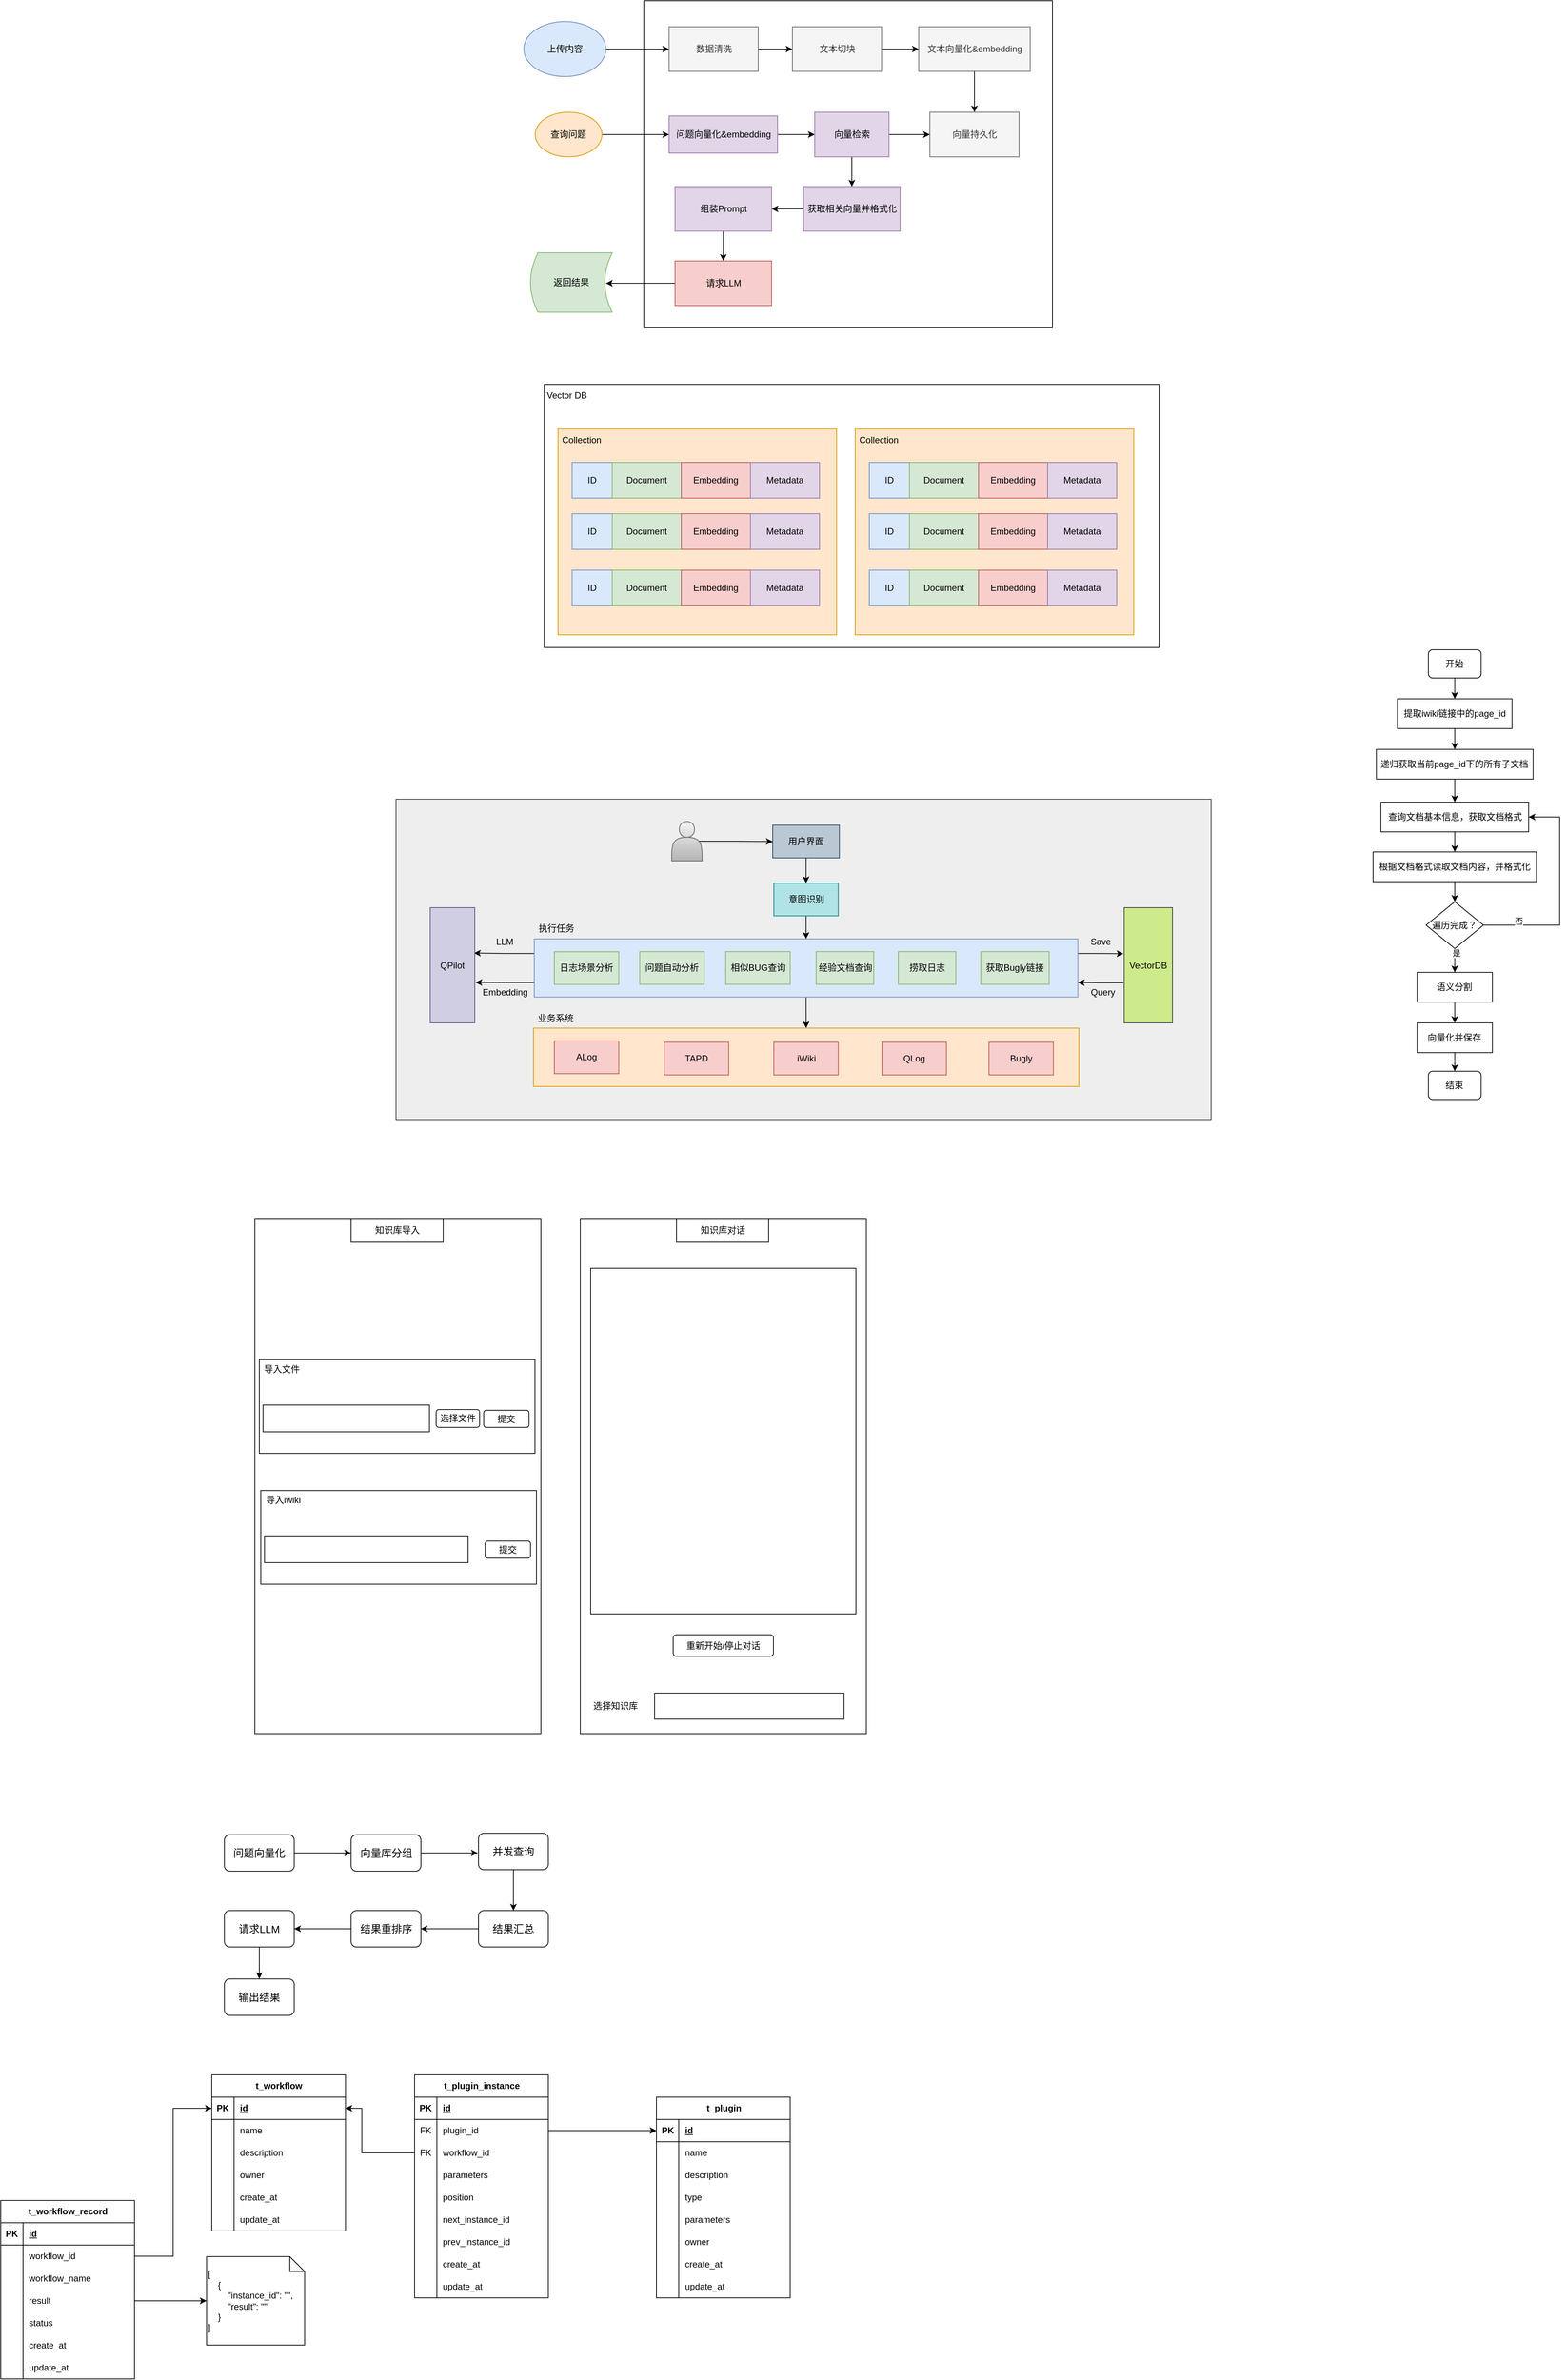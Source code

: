 <mxfile version="24.0.4" type="github">
  <diagram name="第 1 页" id="B6P0FEtfsNViP6RiIy6Y">
    <mxGraphModel dx="3307" dy="1137" grid="0" gridSize="10" guides="1" tooltips="1" connect="1" arrows="1" fold="1" page="0" pageScale="1" pageWidth="827" pageHeight="1169" math="0" shadow="0">
      <root>
        <mxCell id="0" />
        <mxCell id="1" parent="0" />
        <mxCell id="zwjgC2ObJU8k3cXchyGN-52" value="" style="rounded=0;whiteSpace=wrap;html=1;fillColor=#eeeeee;strokeColor=#36393d;" parent="1" vertex="1">
          <mxGeometry x="-1285" y="1018" width="1097" height="431" as="geometry" />
        </mxCell>
        <mxCell id="zwjgC2ObJU8k3cXchyGN-37" style="edgeStyle=orthogonalEdgeStyle;rounded=0;orthogonalLoop=1;jettySize=auto;html=1;exitX=0.5;exitY=1;exitDx=0;exitDy=0;entryX=0.5;entryY=0;entryDx=0;entryDy=0;" parent="1" source="zwjgC2ObJU8k3cXchyGN-27" target="zwjgC2ObJU8k3cXchyGN-30" edge="1">
          <mxGeometry relative="1" as="geometry">
            <mxPoint x="-733.13" y="1296.25" as="sourcePoint" />
          </mxGeometry>
        </mxCell>
        <mxCell id="zwjgC2ObJU8k3cXchyGN-41" style="edgeStyle=orthogonalEdgeStyle;rounded=0;orthogonalLoop=1;jettySize=auto;html=1;exitX=0;exitY=0.75;exitDx=0;exitDy=0;entryX=1.017;entryY=0.649;entryDx=0;entryDy=0;entryPerimeter=0;" parent="1" source="zwjgC2ObJU8k3cXchyGN-27" target="zwjgC2ObJU8k3cXchyGN-38" edge="1">
          <mxGeometry relative="1" as="geometry" />
        </mxCell>
        <mxCell id="zwjgC2ObJU8k3cXchyGN-42" style="edgeStyle=orthogonalEdgeStyle;rounded=0;orthogonalLoop=1;jettySize=auto;html=1;exitX=0;exitY=0.25;exitDx=0;exitDy=0;entryX=0.983;entryY=0.394;entryDx=0;entryDy=0;entryPerimeter=0;" parent="1" source="zwjgC2ObJU8k3cXchyGN-27" target="zwjgC2ObJU8k3cXchyGN-38" edge="1">
          <mxGeometry relative="1" as="geometry" />
        </mxCell>
        <mxCell id="zwjgC2ObJU8k3cXchyGN-46" style="edgeStyle=orthogonalEdgeStyle;rounded=0;orthogonalLoop=1;jettySize=auto;html=1;exitX=1;exitY=0.25;exitDx=0;exitDy=0;" parent="1" source="zwjgC2ObJU8k3cXchyGN-27" edge="1">
          <mxGeometry relative="1" as="geometry">
            <mxPoint x="-306" y="1226" as="targetPoint" />
          </mxGeometry>
        </mxCell>
        <mxCell id="zwjgC2ObJU8k3cXchyGN-27" value="" style="rounded=0;whiteSpace=wrap;html=1;fillColor=#dae8fc;strokeColor=#6c8ebf;" parent="1" vertex="1">
          <mxGeometry x="-1098.94" y="1206" width="731.62" height="78.25" as="geometry" />
        </mxCell>
        <mxCell id="po2gW-Qw7Ikq2pXxXGKJ-18" value="" style="rounded=0;whiteSpace=wrap;html=1;" parent="1" vertex="1">
          <mxGeometry x="-1085.5" y="460" width="827.5" height="354" as="geometry" />
        </mxCell>
        <mxCell id="jt_fw9Rw_P_MPbaHYzuL-2" value="" style="rounded=0;whiteSpace=wrap;html=1;" parent="1" vertex="1">
          <mxGeometry x="-951.5" y="-56" width="550" height="440" as="geometry" />
        </mxCell>
        <mxCell id="jt_fw9Rw_P_MPbaHYzuL-17" style="edgeStyle=orthogonalEdgeStyle;rounded=0;orthogonalLoop=1;jettySize=auto;html=1;exitX=1;exitY=0.5;exitDx=0;exitDy=0;entryX=0;entryY=0.5;entryDx=0;entryDy=0;" parent="1" source="jt_fw9Rw_P_MPbaHYzuL-5" target="jt_fw9Rw_P_MPbaHYzuL-16" edge="1">
          <mxGeometry relative="1" as="geometry" />
        </mxCell>
        <mxCell id="jt_fw9Rw_P_MPbaHYzuL-5" value="查询问题" style="ellipse;whiteSpace=wrap;html=1;fillColor=#ffe6cc;strokeColor=#d79b00;" parent="1" vertex="1">
          <mxGeometry x="-1097.75" y="94" width="90" height="60" as="geometry" />
        </mxCell>
        <mxCell id="jt_fw9Rw_P_MPbaHYzuL-12" style="edgeStyle=orthogonalEdgeStyle;rounded=0;orthogonalLoop=1;jettySize=auto;html=1;exitX=1;exitY=0.5;exitDx=0;exitDy=0;entryX=0;entryY=0.5;entryDx=0;entryDy=0;" parent="1" source="jt_fw9Rw_P_MPbaHYzuL-7" target="jt_fw9Rw_P_MPbaHYzuL-8" edge="1">
          <mxGeometry relative="1" as="geometry" />
        </mxCell>
        <mxCell id="jt_fw9Rw_P_MPbaHYzuL-7" value="上传内容" style="ellipse;whiteSpace=wrap;html=1;fillColor=#dae8fc;strokeColor=#6c8ebf;" parent="1" vertex="1">
          <mxGeometry x="-1113" y="-28" width="110.5" height="74" as="geometry" />
        </mxCell>
        <mxCell id="jt_fw9Rw_P_MPbaHYzuL-13" style="edgeStyle=orthogonalEdgeStyle;rounded=0;orthogonalLoop=1;jettySize=auto;html=1;exitX=1;exitY=0.5;exitDx=0;exitDy=0;entryX=0;entryY=0.5;entryDx=0;entryDy=0;" parent="1" source="jt_fw9Rw_P_MPbaHYzuL-8" target="jt_fw9Rw_P_MPbaHYzuL-9" edge="1">
          <mxGeometry relative="1" as="geometry" />
        </mxCell>
        <mxCell id="jt_fw9Rw_P_MPbaHYzuL-8" value="数据清洗" style="rounded=0;whiteSpace=wrap;html=1;fillColor=#f5f5f5;fontColor=#333333;strokeColor=#666666;" parent="1" vertex="1">
          <mxGeometry x="-917.5" y="-21" width="120" height="60" as="geometry" />
        </mxCell>
        <mxCell id="jt_fw9Rw_P_MPbaHYzuL-14" style="edgeStyle=orthogonalEdgeStyle;rounded=0;orthogonalLoop=1;jettySize=auto;html=1;exitX=1;exitY=0.5;exitDx=0;exitDy=0;entryX=0;entryY=0.5;entryDx=0;entryDy=0;" parent="1" source="jt_fw9Rw_P_MPbaHYzuL-9" target="jt_fw9Rw_P_MPbaHYzuL-10" edge="1">
          <mxGeometry relative="1" as="geometry" />
        </mxCell>
        <mxCell id="jt_fw9Rw_P_MPbaHYzuL-9" value="文本切块" style="rounded=0;whiteSpace=wrap;html=1;fillColor=#f5f5f5;fontColor=#333333;strokeColor=#666666;" parent="1" vertex="1">
          <mxGeometry x="-751.5" y="-21" width="120" height="60" as="geometry" />
        </mxCell>
        <mxCell id="jt_fw9Rw_P_MPbaHYzuL-15" style="edgeStyle=orthogonalEdgeStyle;rounded=0;orthogonalLoop=1;jettySize=auto;html=1;exitX=0.5;exitY=1;exitDx=0;exitDy=0;entryX=0.5;entryY=0;entryDx=0;entryDy=0;" parent="1" source="jt_fw9Rw_P_MPbaHYzuL-10" target="jt_fw9Rw_P_MPbaHYzuL-11" edge="1">
          <mxGeometry relative="1" as="geometry" />
        </mxCell>
        <mxCell id="jt_fw9Rw_P_MPbaHYzuL-10" value="文本向量化&amp;amp;embedding" style="rounded=0;whiteSpace=wrap;html=1;fillColor=#f5f5f5;fontColor=#333333;strokeColor=#666666;" parent="1" vertex="1">
          <mxGeometry x="-581.5" y="-21" width="150" height="60" as="geometry" />
        </mxCell>
        <mxCell id="jt_fw9Rw_P_MPbaHYzuL-11" value="向量持久化" style="rounded=0;whiteSpace=wrap;html=1;fillColor=#f5f5f5;fontColor=#333333;strokeColor=#666666;" parent="1" vertex="1">
          <mxGeometry x="-566.5" y="94" width="120" height="60" as="geometry" />
        </mxCell>
        <mxCell id="jt_fw9Rw_P_MPbaHYzuL-19" style="edgeStyle=orthogonalEdgeStyle;rounded=0;orthogonalLoop=1;jettySize=auto;html=1;exitX=1;exitY=0.5;exitDx=0;exitDy=0;entryX=0;entryY=0.5;entryDx=0;entryDy=0;" parent="1" source="jt_fw9Rw_P_MPbaHYzuL-16" target="jt_fw9Rw_P_MPbaHYzuL-18" edge="1">
          <mxGeometry relative="1" as="geometry" />
        </mxCell>
        <mxCell id="jt_fw9Rw_P_MPbaHYzuL-16" value="问题向量化&amp;amp;embedding" style="rounded=0;whiteSpace=wrap;html=1;fillColor=#e1d5e7;strokeColor=#9673a6;" parent="1" vertex="1">
          <mxGeometry x="-917.5" y="99" width="146" height="50" as="geometry" />
        </mxCell>
        <mxCell id="jt_fw9Rw_P_MPbaHYzuL-20" style="edgeStyle=orthogonalEdgeStyle;rounded=0;orthogonalLoop=1;jettySize=auto;html=1;exitX=1;exitY=0.5;exitDx=0;exitDy=0;entryX=0;entryY=0.5;entryDx=0;entryDy=0;" parent="1" source="jt_fw9Rw_P_MPbaHYzuL-18" target="jt_fw9Rw_P_MPbaHYzuL-11" edge="1">
          <mxGeometry relative="1" as="geometry" />
        </mxCell>
        <mxCell id="jt_fw9Rw_P_MPbaHYzuL-23" style="edgeStyle=orthogonalEdgeStyle;rounded=0;orthogonalLoop=1;jettySize=auto;html=1;exitX=0.5;exitY=1;exitDx=0;exitDy=0;entryX=0.5;entryY=0;entryDx=0;entryDy=0;" parent="1" source="jt_fw9Rw_P_MPbaHYzuL-18" target="jt_fw9Rw_P_MPbaHYzuL-21" edge="1">
          <mxGeometry relative="1" as="geometry" />
        </mxCell>
        <mxCell id="jt_fw9Rw_P_MPbaHYzuL-18" value="向量检索" style="rounded=0;whiteSpace=wrap;html=1;fillColor=#e1d5e7;strokeColor=#9673a6;" parent="1" vertex="1">
          <mxGeometry x="-721.5" y="94" width="100" height="60" as="geometry" />
        </mxCell>
        <mxCell id="jt_fw9Rw_P_MPbaHYzuL-24" style="edgeStyle=orthogonalEdgeStyle;rounded=0;orthogonalLoop=1;jettySize=auto;html=1;exitX=0;exitY=0.5;exitDx=0;exitDy=0;entryX=1;entryY=0.5;entryDx=0;entryDy=0;" parent="1" source="jt_fw9Rw_P_MPbaHYzuL-21" target="jt_fw9Rw_P_MPbaHYzuL-22" edge="1">
          <mxGeometry relative="1" as="geometry" />
        </mxCell>
        <mxCell id="jt_fw9Rw_P_MPbaHYzuL-21" value="获取相关向量并格式化" style="rounded=0;whiteSpace=wrap;html=1;fillColor=#e1d5e7;strokeColor=#9673a6;" parent="1" vertex="1">
          <mxGeometry x="-736.5" y="194" width="130" height="60" as="geometry" />
        </mxCell>
        <mxCell id="jt_fw9Rw_P_MPbaHYzuL-27" style="edgeStyle=orthogonalEdgeStyle;rounded=0;orthogonalLoop=1;jettySize=auto;html=1;exitX=0.5;exitY=1;exitDx=0;exitDy=0;entryX=0.5;entryY=0;entryDx=0;entryDy=0;" parent="1" source="jt_fw9Rw_P_MPbaHYzuL-22" target="jt_fw9Rw_P_MPbaHYzuL-26" edge="1">
          <mxGeometry relative="1" as="geometry" />
        </mxCell>
        <mxCell id="jt_fw9Rw_P_MPbaHYzuL-22" value="组装Prompt" style="rounded=0;whiteSpace=wrap;html=1;fillColor=#e1d5e7;strokeColor=#9673a6;" parent="1" vertex="1">
          <mxGeometry x="-909.5" y="194" width="130" height="60" as="geometry" />
        </mxCell>
        <mxCell id="jt_fw9Rw_P_MPbaHYzuL-31" style="edgeStyle=orthogonalEdgeStyle;rounded=0;orthogonalLoop=1;jettySize=auto;html=1;exitX=0;exitY=0.5;exitDx=0;exitDy=0;entryX=0.923;entryY=0.513;entryDx=0;entryDy=0;entryPerimeter=0;" parent="1" source="jt_fw9Rw_P_MPbaHYzuL-26" target="jt_fw9Rw_P_MPbaHYzuL-30" edge="1">
          <mxGeometry relative="1" as="geometry" />
        </mxCell>
        <mxCell id="jt_fw9Rw_P_MPbaHYzuL-26" value="请求LLM" style="rounded=0;whiteSpace=wrap;html=1;fillColor=#f8cecc;strokeColor=#b85450;" parent="1" vertex="1">
          <mxGeometry x="-909.5" y="294" width="130" height="60" as="geometry" />
        </mxCell>
        <mxCell id="jt_fw9Rw_P_MPbaHYzuL-30" value="返回结果" style="shape=dataStorage;whiteSpace=wrap;html=1;fixedSize=1;size=10;fillColor=#d5e8d4;strokeColor=#82b366;" parent="1" vertex="1">
          <mxGeometry x="-1104" y="283" width="110" height="80" as="geometry" />
        </mxCell>
        <mxCell id="po2gW-Qw7Ikq2pXxXGKJ-1" value="" style="rounded=0;whiteSpace=wrap;html=1;fillColor=#ffe6cc;strokeColor=#d79b00;" parent="1" vertex="1">
          <mxGeometry x="-1067" y="520" width="375" height="277" as="geometry" />
        </mxCell>
        <mxCell id="po2gW-Qw7Ikq2pXxXGKJ-5" value="ID" style="rounded=0;whiteSpace=wrap;html=1;fillColor=#dae8fc;strokeColor=#6c8ebf;" parent="1" vertex="1">
          <mxGeometry x="-1048" y="565" width="54" height="48" as="geometry" />
        </mxCell>
        <mxCell id="po2gW-Qw7Ikq2pXxXGKJ-6" value="Document" style="rounded=0;whiteSpace=wrap;html=1;fillColor=#d5e8d4;strokeColor=#82b366;" parent="1" vertex="1">
          <mxGeometry x="-994" y="565" width="93" height="48" as="geometry" />
        </mxCell>
        <mxCell id="po2gW-Qw7Ikq2pXxXGKJ-7" value="Embedding" style="rounded=0;whiteSpace=wrap;html=1;fillColor=#f8cecc;strokeColor=#b85450;" parent="1" vertex="1">
          <mxGeometry x="-901" y="565" width="93" height="48" as="geometry" />
        </mxCell>
        <mxCell id="po2gW-Qw7Ikq2pXxXGKJ-8" value="Metadata" style="rounded=0;whiteSpace=wrap;html=1;fillColor=#e1d5e7;strokeColor=#9673a6;" parent="1" vertex="1">
          <mxGeometry x="-808" y="565" width="93" height="48" as="geometry" />
        </mxCell>
        <mxCell id="po2gW-Qw7Ikq2pXxXGKJ-9" value="Collection" style="text;html=1;strokeColor=none;fillColor=none;align=center;verticalAlign=middle;whiteSpace=wrap;rounded=0;" parent="1" vertex="1">
          <mxGeometry x="-1065" y="520" width="60" height="30" as="geometry" />
        </mxCell>
        <mxCell id="po2gW-Qw7Ikq2pXxXGKJ-10" value="ID" style="rounded=0;whiteSpace=wrap;html=1;fillColor=#dae8fc;strokeColor=#6c8ebf;" parent="1" vertex="1">
          <mxGeometry x="-1048" y="634" width="54" height="48" as="geometry" />
        </mxCell>
        <mxCell id="po2gW-Qw7Ikq2pXxXGKJ-11" value="Document" style="rounded=0;whiteSpace=wrap;html=1;fillColor=#d5e8d4;strokeColor=#82b366;" parent="1" vertex="1">
          <mxGeometry x="-994" y="634" width="93" height="48" as="geometry" />
        </mxCell>
        <mxCell id="po2gW-Qw7Ikq2pXxXGKJ-12" value="Embedding" style="rounded=0;whiteSpace=wrap;html=1;fillColor=#f8cecc;strokeColor=#b85450;" parent="1" vertex="1">
          <mxGeometry x="-901" y="634" width="93" height="48" as="geometry" />
        </mxCell>
        <mxCell id="po2gW-Qw7Ikq2pXxXGKJ-13" value="Metadata" style="rounded=0;whiteSpace=wrap;html=1;fillColor=#e1d5e7;strokeColor=#9673a6;" parent="1" vertex="1">
          <mxGeometry x="-808" y="634" width="93" height="48" as="geometry" />
        </mxCell>
        <mxCell id="po2gW-Qw7Ikq2pXxXGKJ-14" value="ID" style="rounded=0;whiteSpace=wrap;html=1;fillColor=#dae8fc;strokeColor=#6c8ebf;" parent="1" vertex="1">
          <mxGeometry x="-1048" y="710" width="54" height="48" as="geometry" />
        </mxCell>
        <mxCell id="po2gW-Qw7Ikq2pXxXGKJ-15" value="Document" style="rounded=0;whiteSpace=wrap;html=1;fillColor=#d5e8d4;strokeColor=#82b366;" parent="1" vertex="1">
          <mxGeometry x="-994" y="710" width="93" height="48" as="geometry" />
        </mxCell>
        <mxCell id="po2gW-Qw7Ikq2pXxXGKJ-16" value="Embedding" style="rounded=0;whiteSpace=wrap;html=1;fillColor=#f8cecc;strokeColor=#b85450;" parent="1" vertex="1">
          <mxGeometry x="-901" y="710" width="93" height="48" as="geometry" />
        </mxCell>
        <mxCell id="po2gW-Qw7Ikq2pXxXGKJ-17" value="Metadata" style="rounded=0;whiteSpace=wrap;html=1;fillColor=#e1d5e7;strokeColor=#9673a6;" parent="1" vertex="1">
          <mxGeometry x="-808" y="710" width="93" height="48" as="geometry" />
        </mxCell>
        <mxCell id="po2gW-Qw7Ikq2pXxXGKJ-34" value="Vector DB" style="text;html=1;strokeColor=none;fillColor=none;align=center;verticalAlign=middle;whiteSpace=wrap;rounded=0;" parent="1" vertex="1">
          <mxGeometry x="-1085.5" y="460" width="60" height="30" as="geometry" />
        </mxCell>
        <mxCell id="po2gW-Qw7Ikq2pXxXGKJ-35" value="" style="rounded=0;whiteSpace=wrap;html=1;fillColor=#ffe6cc;strokeColor=#d79b00;" parent="1" vertex="1">
          <mxGeometry x="-667" y="520" width="375" height="277" as="geometry" />
        </mxCell>
        <mxCell id="po2gW-Qw7Ikq2pXxXGKJ-36" value="ID" style="rounded=0;whiteSpace=wrap;html=1;fillColor=#dae8fc;strokeColor=#6c8ebf;" parent="1" vertex="1">
          <mxGeometry x="-648" y="565" width="54" height="48" as="geometry" />
        </mxCell>
        <mxCell id="po2gW-Qw7Ikq2pXxXGKJ-37" value="Document" style="rounded=0;whiteSpace=wrap;html=1;fillColor=#d5e8d4;strokeColor=#82b366;" parent="1" vertex="1">
          <mxGeometry x="-594" y="565" width="93" height="48" as="geometry" />
        </mxCell>
        <mxCell id="po2gW-Qw7Ikq2pXxXGKJ-38" value="Embedding" style="rounded=0;whiteSpace=wrap;html=1;fillColor=#f8cecc;strokeColor=#b85450;" parent="1" vertex="1">
          <mxGeometry x="-501" y="565" width="93" height="48" as="geometry" />
        </mxCell>
        <mxCell id="po2gW-Qw7Ikq2pXxXGKJ-39" value="Metadata" style="rounded=0;whiteSpace=wrap;html=1;fillColor=#e1d5e7;strokeColor=#9673a6;" parent="1" vertex="1">
          <mxGeometry x="-408" y="565" width="93" height="48" as="geometry" />
        </mxCell>
        <mxCell id="po2gW-Qw7Ikq2pXxXGKJ-40" value="Collection" style="text;html=1;strokeColor=none;fillColor=none;align=center;verticalAlign=middle;whiteSpace=wrap;rounded=0;" parent="1" vertex="1">
          <mxGeometry x="-665" y="520" width="60" height="30" as="geometry" />
        </mxCell>
        <mxCell id="po2gW-Qw7Ikq2pXxXGKJ-41" value="ID" style="rounded=0;whiteSpace=wrap;html=1;fillColor=#dae8fc;strokeColor=#6c8ebf;" parent="1" vertex="1">
          <mxGeometry x="-648" y="634" width="54" height="48" as="geometry" />
        </mxCell>
        <mxCell id="po2gW-Qw7Ikq2pXxXGKJ-42" value="Document" style="rounded=0;whiteSpace=wrap;html=1;fillColor=#d5e8d4;strokeColor=#82b366;" parent="1" vertex="1">
          <mxGeometry x="-594" y="634" width="93" height="48" as="geometry" />
        </mxCell>
        <mxCell id="po2gW-Qw7Ikq2pXxXGKJ-43" value="Embedding" style="rounded=0;whiteSpace=wrap;html=1;fillColor=#f8cecc;strokeColor=#b85450;" parent="1" vertex="1">
          <mxGeometry x="-501" y="634" width="93" height="48" as="geometry" />
        </mxCell>
        <mxCell id="po2gW-Qw7Ikq2pXxXGKJ-44" value="Metadata" style="rounded=0;whiteSpace=wrap;html=1;fillColor=#e1d5e7;strokeColor=#9673a6;" parent="1" vertex="1">
          <mxGeometry x="-408" y="634" width="93" height="48" as="geometry" />
        </mxCell>
        <mxCell id="po2gW-Qw7Ikq2pXxXGKJ-45" value="ID" style="rounded=0;whiteSpace=wrap;html=1;fillColor=#dae8fc;strokeColor=#6c8ebf;" parent="1" vertex="1">
          <mxGeometry x="-648" y="710" width="54" height="48" as="geometry" />
        </mxCell>
        <mxCell id="po2gW-Qw7Ikq2pXxXGKJ-46" value="Document" style="rounded=0;whiteSpace=wrap;html=1;fillColor=#d5e8d4;strokeColor=#82b366;" parent="1" vertex="1">
          <mxGeometry x="-594" y="710" width="93" height="48" as="geometry" />
        </mxCell>
        <mxCell id="po2gW-Qw7Ikq2pXxXGKJ-47" value="Embedding" style="rounded=0;whiteSpace=wrap;html=1;fillColor=#f8cecc;strokeColor=#b85450;" parent="1" vertex="1">
          <mxGeometry x="-501" y="710" width="93" height="48" as="geometry" />
        </mxCell>
        <mxCell id="po2gW-Qw7Ikq2pXxXGKJ-48" value="Metadata" style="rounded=0;whiteSpace=wrap;html=1;fillColor=#e1d5e7;strokeColor=#9673a6;" parent="1" vertex="1">
          <mxGeometry x="-408" y="710" width="93" height="48" as="geometry" />
        </mxCell>
        <mxCell id="zwjgC2ObJU8k3cXchyGN-15" style="edgeStyle=orthogonalEdgeStyle;rounded=0;orthogonalLoop=1;jettySize=auto;html=1;exitX=0.5;exitY=1;exitDx=0;exitDy=0;entryX=0.5;entryY=0;entryDx=0;entryDy=0;" parent="1" source="zwjgC2ObJU8k3cXchyGN-2" target="zwjgC2ObJU8k3cXchyGN-8" edge="1">
          <mxGeometry relative="1" as="geometry" />
        </mxCell>
        <mxCell id="zwjgC2ObJU8k3cXchyGN-2" value="用户界面" style="rounded=0;whiteSpace=wrap;html=1;fillColor=#bac8d3;strokeColor=#23445d;" parent="1" vertex="1">
          <mxGeometry x="-778" y="1053" width="89.75" height="44" as="geometry" />
        </mxCell>
        <mxCell id="zwjgC2ObJU8k3cXchyGN-14" style="edgeStyle=orthogonalEdgeStyle;rounded=0;orthogonalLoop=1;jettySize=auto;html=1;exitX=0.9;exitY=0.5;exitDx=0;exitDy=0;exitPerimeter=0;entryX=0;entryY=0.5;entryDx=0;entryDy=0;" parent="1" source="zwjgC2ObJU8k3cXchyGN-6" target="zwjgC2ObJU8k3cXchyGN-2" edge="1">
          <mxGeometry relative="1" as="geometry" />
        </mxCell>
        <mxCell id="zwjgC2ObJU8k3cXchyGN-6" value="" style="shape=actor;whiteSpace=wrap;html=1;fillColor=#f5f5f5;gradientColor=#b3b3b3;strokeColor=#666666;" parent="1" vertex="1">
          <mxGeometry x="-914" y="1048" width="41" height="53" as="geometry" />
        </mxCell>
        <mxCell id="zwjgC2ObJU8k3cXchyGN-29" style="edgeStyle=orthogonalEdgeStyle;rounded=0;orthogonalLoop=1;jettySize=auto;html=1;exitX=0.5;exitY=1;exitDx=0;exitDy=0;entryX=0.5;entryY=0;entryDx=0;entryDy=0;" parent="1" source="zwjgC2ObJU8k3cXchyGN-8" target="zwjgC2ObJU8k3cXchyGN-27" edge="1">
          <mxGeometry relative="1" as="geometry" />
        </mxCell>
        <mxCell id="zwjgC2ObJU8k3cXchyGN-8" value="意图识别" style="rounded=0;whiteSpace=wrap;html=1;fillColor=#b0e3e6;strokeColor=#0e8088;" parent="1" vertex="1">
          <mxGeometry x="-776.5" y="1131" width="86.75" height="44" as="geometry" />
        </mxCell>
        <mxCell id="zwjgC2ObJU8k3cXchyGN-19" value="日志场景分析" style="rounded=0;whiteSpace=wrap;html=1;fillColor=#d5e8d4;strokeColor=#82b366;" parent="1" vertex="1">
          <mxGeometry x="-1071.94" y="1223.25" width="86.75" height="44" as="geometry" />
        </mxCell>
        <mxCell id="zwjgC2ObJU8k3cXchyGN-20" value="问题自动分析" style="rounded=0;whiteSpace=wrap;html=1;fillColor=#d5e8d4;strokeColor=#82b366;" parent="1" vertex="1">
          <mxGeometry x="-957" y="1223.12" width="86.75" height="44" as="geometry" />
        </mxCell>
        <mxCell id="zwjgC2ObJU8k3cXchyGN-21" value="相似BUG查询" style="rounded=0;whiteSpace=wrap;html=1;fillColor=#d5e8d4;strokeColor=#82b366;" parent="1" vertex="1">
          <mxGeometry x="-841.25" y="1223.12" width="86.75" height="44" as="geometry" />
        </mxCell>
        <mxCell id="zwjgC2ObJU8k3cXchyGN-22" value="捞取日志" style="rounded=0;whiteSpace=wrap;html=1;fillColor=#d5e8d4;strokeColor=#82b366;" parent="1" vertex="1">
          <mxGeometry x="-609.0" y="1223.12" width="77.5" height="44" as="geometry" />
        </mxCell>
        <mxCell id="zwjgC2ObJU8k3cXchyGN-25" value="获取Bugly链接" style="rounded=0;whiteSpace=wrap;html=1;fillColor=#d5e8d4;strokeColor=#82b366;" parent="1" vertex="1">
          <mxGeometry x="-498" y="1223.12" width="92" height="44" as="geometry" />
        </mxCell>
        <mxCell id="zwjgC2ObJU8k3cXchyGN-30" value="" style="rounded=0;whiteSpace=wrap;html=1;fillColor=#ffe6cc;strokeColor=#d79b00;" parent="1" vertex="1">
          <mxGeometry x="-1100" y="1326" width="734" height="78.5" as="geometry" />
        </mxCell>
        <mxCell id="zwjgC2ObJU8k3cXchyGN-31" value="TAPD" style="rounded=0;whiteSpace=wrap;html=1;fillColor=#f8cecc;strokeColor=#b85450;" parent="1" vertex="1">
          <mxGeometry x="-924" y="1345" width="86.75" height="44" as="geometry" />
        </mxCell>
        <mxCell id="zwjgC2ObJU8k3cXchyGN-32" value="iWiki" style="rounded=0;whiteSpace=wrap;html=1;fillColor=#f8cecc;strokeColor=#b85450;" parent="1" vertex="1">
          <mxGeometry x="-776.5" y="1345" width="86.75" height="44" as="geometry" />
        </mxCell>
        <mxCell id="zwjgC2ObJU8k3cXchyGN-33" value="QLog" style="rounded=0;whiteSpace=wrap;html=1;fillColor=#f8cecc;strokeColor=#b85450;" parent="1" vertex="1">
          <mxGeometry x="-631" y="1345" width="86.75" height="44" as="geometry" />
        </mxCell>
        <mxCell id="zwjgC2ObJU8k3cXchyGN-34" value="经验文档查询" style="rounded=0;whiteSpace=wrap;html=1;fillColor=#d5e8d4;strokeColor=#82b366;" parent="1" vertex="1">
          <mxGeometry x="-719.5" y="1223.12" width="77.5" height="44" as="geometry" />
        </mxCell>
        <mxCell id="zwjgC2ObJU8k3cXchyGN-35" value="ALog" style="rounded=0;whiteSpace=wrap;html=1;fillColor=#f8cecc;strokeColor=#b85450;" parent="1" vertex="1">
          <mxGeometry x="-1071.94" y="1343.25" width="86.75" height="44" as="geometry" />
        </mxCell>
        <mxCell id="zwjgC2ObJU8k3cXchyGN-36" value="Bugly" style="rounded=0;whiteSpace=wrap;html=1;fillColor=#f8cecc;strokeColor=#b85450;" parent="1" vertex="1">
          <mxGeometry x="-487" y="1345" width="86.75" height="44" as="geometry" />
        </mxCell>
        <mxCell id="zwjgC2ObJU8k3cXchyGN-38" value="QPilot" style="rounded=0;whiteSpace=wrap;html=1;fillColor=#d0cee2;strokeColor=#56517e;" parent="1" vertex="1">
          <mxGeometry x="-1239" y="1164" width="60" height="155" as="geometry" />
        </mxCell>
        <mxCell id="zwjgC2ObJU8k3cXchyGN-43" value="LLM" style="text;html=1;strokeColor=none;fillColor=none;align=center;verticalAlign=middle;whiteSpace=wrap;rounded=0;" parent="1" vertex="1">
          <mxGeometry x="-1157" y="1199" width="37" height="21" as="geometry" />
        </mxCell>
        <mxCell id="zwjgC2ObJU8k3cXchyGN-44" value="Embedding" style="text;html=1;strokeColor=none;fillColor=none;align=center;verticalAlign=middle;whiteSpace=wrap;rounded=0;" parent="1" vertex="1">
          <mxGeometry x="-1179.5" y="1267.25" width="82" height="21" as="geometry" />
        </mxCell>
        <mxCell id="zwjgC2ObJU8k3cXchyGN-49" style="edgeStyle=orthogonalEdgeStyle;rounded=0;orthogonalLoop=1;jettySize=auto;html=1;exitX=-0.015;exitY=0.652;exitDx=0;exitDy=0;entryX=1;entryY=0.75;entryDx=0;entryDy=0;exitPerimeter=0;" parent="1" source="zwjgC2ObJU8k3cXchyGN-45" target="zwjgC2ObJU8k3cXchyGN-27" edge="1">
          <mxGeometry relative="1" as="geometry" />
        </mxCell>
        <mxCell id="zwjgC2ObJU8k3cXchyGN-45" value="VectorDB" style="rounded=0;whiteSpace=wrap;html=1;fillColor=#cdeb8b;strokeColor=#36393d;" parent="1" vertex="1">
          <mxGeometry x="-305" y="1164" width="65" height="155" as="geometry" />
        </mxCell>
        <mxCell id="zwjgC2ObJU8k3cXchyGN-47" value="Save" style="text;html=1;strokeColor=none;fillColor=none;align=center;verticalAlign=middle;whiteSpace=wrap;rounded=0;" parent="1" vertex="1">
          <mxGeometry x="-355" y="1199" width="37" height="21" as="geometry" />
        </mxCell>
        <mxCell id="zwjgC2ObJU8k3cXchyGN-51" value="Query" style="text;html=1;strokeColor=none;fillColor=none;align=center;verticalAlign=middle;whiteSpace=wrap;rounded=0;" parent="1" vertex="1">
          <mxGeometry x="-352" y="1267.25" width="37" height="21" as="geometry" />
        </mxCell>
        <mxCell id="zwjgC2ObJU8k3cXchyGN-53" value="执行任务" style="text;html=1;strokeColor=none;fillColor=none;align=center;verticalAlign=middle;whiteSpace=wrap;rounded=0;" parent="1" vertex="1">
          <mxGeometry x="-1098.94" y="1179" width="60" height="25" as="geometry" />
        </mxCell>
        <mxCell id="zwjgC2ObJU8k3cXchyGN-54" value="业务系统" style="text;html=1;strokeColor=none;fillColor=none;align=center;verticalAlign=middle;whiteSpace=wrap;rounded=0;" parent="1" vertex="1">
          <mxGeometry x="-1100" y="1300" width="60" height="26.25" as="geometry" />
        </mxCell>
        <mxCell id="pJftjKt42n4JS9Ft3imo-5" style="edgeStyle=orthogonalEdgeStyle;rounded=0;orthogonalLoop=1;jettySize=auto;html=1;exitX=0.5;exitY=1;exitDx=0;exitDy=0;" parent="1" source="pJftjKt42n4JS9Ft3imo-3" target="pJftjKt42n4JS9Ft3imo-4" edge="1">
          <mxGeometry relative="1" as="geometry" />
        </mxCell>
        <mxCell id="pJftjKt42n4JS9Ft3imo-3" value="开始" style="rounded=1;whiteSpace=wrap;html=1;" parent="1" vertex="1">
          <mxGeometry x="104.43" y="817" width="71" height="38" as="geometry" />
        </mxCell>
        <mxCell id="pJftjKt42n4JS9Ft3imo-7" style="edgeStyle=orthogonalEdgeStyle;rounded=0;orthogonalLoop=1;jettySize=auto;html=1;exitX=0.5;exitY=1;exitDx=0;exitDy=0;entryX=0.5;entryY=0;entryDx=0;entryDy=0;" parent="1" source="pJftjKt42n4JS9Ft3imo-4" target="pJftjKt42n4JS9Ft3imo-6" edge="1">
          <mxGeometry relative="1" as="geometry" />
        </mxCell>
        <mxCell id="pJftjKt42n4JS9Ft3imo-4" value="提取iwiki链接中的page_id" style="rounded=0;whiteSpace=wrap;html=1;" parent="1" vertex="1">
          <mxGeometry x="62.81" y="883" width="154.25" height="40" as="geometry" />
        </mxCell>
        <mxCell id="pJftjKt42n4JS9Ft3imo-12" style="edgeStyle=orthogonalEdgeStyle;rounded=0;orthogonalLoop=1;jettySize=auto;html=1;exitX=0.5;exitY=1;exitDx=0;exitDy=0;entryX=0.5;entryY=0;entryDx=0;entryDy=0;" parent="1" source="pJftjKt42n4JS9Ft3imo-6" target="pJftjKt42n4JS9Ft3imo-11" edge="1">
          <mxGeometry relative="1" as="geometry" />
        </mxCell>
        <mxCell id="pJftjKt42n4JS9Ft3imo-6" value="递归获取当前page_id下的所有子文档" style="rounded=0;whiteSpace=wrap;html=1;" parent="1" vertex="1">
          <mxGeometry x="34.43" y="951" width="211" height="40" as="geometry" />
        </mxCell>
        <mxCell id="pJftjKt42n4JS9Ft3imo-17" style="edgeStyle=orthogonalEdgeStyle;rounded=0;orthogonalLoop=1;jettySize=auto;html=1;exitX=1;exitY=0.5;exitDx=0;exitDy=0;entryX=1;entryY=0.5;entryDx=0;entryDy=0;" parent="1" source="pJftjKt42n4JS9Ft3imo-9" target="pJftjKt42n4JS9Ft3imo-11" edge="1">
          <mxGeometry relative="1" as="geometry">
            <Array as="points">
              <mxPoint x="281.12" y="1188" />
              <mxPoint x="281.12" y="1042" />
            </Array>
          </mxGeometry>
        </mxCell>
        <mxCell id="pJftjKt42n4JS9Ft3imo-18" value="否" style="edgeLabel;html=1;align=center;verticalAlign=middle;resizable=0;points=[];" parent="pJftjKt42n4JS9Ft3imo-17" vertex="1" connectable="0">
          <mxGeometry x="-0.672" y="7" relative="1" as="geometry">
            <mxPoint y="1" as="offset" />
          </mxGeometry>
        </mxCell>
        <mxCell id="pJftjKt42n4JS9Ft3imo-25" style="edgeStyle=orthogonalEdgeStyle;rounded=0;orthogonalLoop=1;jettySize=auto;html=1;exitX=0.5;exitY=1;exitDx=0;exitDy=0;entryX=0.5;entryY=0;entryDx=0;entryDy=0;" parent="1" source="pJftjKt42n4JS9Ft3imo-9" target="pJftjKt42n4JS9Ft3imo-19" edge="1">
          <mxGeometry relative="1" as="geometry" />
        </mxCell>
        <mxCell id="pJftjKt42n4JS9Ft3imo-26" value="是" style="edgeLabel;html=1;align=center;verticalAlign=middle;resizable=0;points=[];" parent="pJftjKt42n4JS9Ft3imo-25" vertex="1" connectable="0">
          <mxGeometry x="-0.625" y="2" relative="1" as="geometry">
            <mxPoint as="offset" />
          </mxGeometry>
        </mxCell>
        <mxCell id="pJftjKt42n4JS9Ft3imo-9" value="遍历完成？" style="rhombus;whiteSpace=wrap;html=1;" parent="1" vertex="1">
          <mxGeometry x="101.34" y="1156" width="77.19" height="63" as="geometry" />
        </mxCell>
        <mxCell id="pJftjKt42n4JS9Ft3imo-14" style="edgeStyle=orthogonalEdgeStyle;rounded=0;orthogonalLoop=1;jettySize=auto;html=1;exitX=0.5;exitY=1;exitDx=0;exitDy=0;entryX=0.5;entryY=0;entryDx=0;entryDy=0;" parent="1" source="pJftjKt42n4JS9Ft3imo-11" target="pJftjKt42n4JS9Ft3imo-13" edge="1">
          <mxGeometry relative="1" as="geometry" />
        </mxCell>
        <mxCell id="pJftjKt42n4JS9Ft3imo-11" value="查询文档基本信息，获取文档格式" style="rounded=0;whiteSpace=wrap;html=1;" parent="1" vertex="1">
          <mxGeometry x="40.51" y="1022" width="198.85" height="40" as="geometry" />
        </mxCell>
        <mxCell id="pJftjKt42n4JS9Ft3imo-15" style="edgeStyle=orthogonalEdgeStyle;rounded=0;orthogonalLoop=1;jettySize=auto;html=1;exitX=0.5;exitY=1;exitDx=0;exitDy=0;entryX=0.5;entryY=0;entryDx=0;entryDy=0;" parent="1" source="pJftjKt42n4JS9Ft3imo-13" target="pJftjKt42n4JS9Ft3imo-9" edge="1">
          <mxGeometry relative="1" as="geometry" />
        </mxCell>
        <mxCell id="pJftjKt42n4JS9Ft3imo-13" value="根据文档格式读取文档内容，并格式化" style="rounded=0;whiteSpace=wrap;html=1;" parent="1" vertex="1">
          <mxGeometry x="30" y="1089" width="219.85" height="40" as="geometry" />
        </mxCell>
        <mxCell id="pJftjKt42n4JS9Ft3imo-22" style="edgeStyle=orthogonalEdgeStyle;rounded=0;orthogonalLoop=1;jettySize=auto;html=1;exitX=0.5;exitY=1;exitDx=0;exitDy=0;entryX=0.5;entryY=0;entryDx=0;entryDy=0;" parent="1" source="pJftjKt42n4JS9Ft3imo-19" target="pJftjKt42n4JS9Ft3imo-21" edge="1">
          <mxGeometry relative="1" as="geometry" />
        </mxCell>
        <mxCell id="pJftjKt42n4JS9Ft3imo-19" value="语义分割" style="rounded=0;whiteSpace=wrap;html=1;" parent="1" vertex="1">
          <mxGeometry x="89.26" y="1251" width="101.32" height="40" as="geometry" />
        </mxCell>
        <mxCell id="pJftjKt42n4JS9Ft3imo-24" style="edgeStyle=orthogonalEdgeStyle;rounded=0;orthogonalLoop=1;jettySize=auto;html=1;exitX=0.5;exitY=1;exitDx=0;exitDy=0;entryX=0.5;entryY=0;entryDx=0;entryDy=0;" parent="1" source="pJftjKt42n4JS9Ft3imo-21" target="pJftjKt42n4JS9Ft3imo-23" edge="1">
          <mxGeometry relative="1" as="geometry" />
        </mxCell>
        <mxCell id="pJftjKt42n4JS9Ft3imo-21" value="向量化并保存" style="rounded=0;whiteSpace=wrap;html=1;" parent="1" vertex="1">
          <mxGeometry x="89.27" y="1319" width="101.32" height="40" as="geometry" />
        </mxCell>
        <mxCell id="pJftjKt42n4JS9Ft3imo-23" value="结束" style="rounded=1;whiteSpace=wrap;html=1;" parent="1" vertex="1">
          <mxGeometry x="104.42" y="1384" width="71" height="38" as="geometry" />
        </mxCell>
        <mxCell id="V8ihOvp4j4a2Wi2mCu9b-1" value="" style="rounded=0;whiteSpace=wrap;html=1;" parent="1" vertex="1">
          <mxGeometry x="-1475" y="1582" width="385" height="693" as="geometry" />
        </mxCell>
        <mxCell id="V8ihOvp4j4a2Wi2mCu9b-6" value="" style="rounded=0;whiteSpace=wrap;html=1;" parent="1" vertex="1">
          <mxGeometry x="-1469" y="1772" width="371" height="126" as="geometry" />
        </mxCell>
        <mxCell id="V8ihOvp4j4a2Wi2mCu9b-7" value="选择文件" style="rounded=1;whiteSpace=wrap;html=1;" parent="1" vertex="1">
          <mxGeometry x="-1231" y="1839" width="58.5" height="24" as="geometry" />
        </mxCell>
        <mxCell id="V8ihOvp4j4a2Wi2mCu9b-8" value="" style="rounded=0;whiteSpace=wrap;html=1;" parent="1" vertex="1">
          <mxGeometry x="-1464" y="1833" width="224" height="36" as="geometry" />
        </mxCell>
        <mxCell id="V8ihOvp4j4a2Wi2mCu9b-9" value="提交" style="rounded=1;whiteSpace=wrap;html=1;" parent="1" vertex="1">
          <mxGeometry x="-1167" y="1840" width="61" height="23" as="geometry" />
        </mxCell>
        <mxCell id="V8ihOvp4j4a2Wi2mCu9b-10" value="导入文件" style="text;html=1;strokeColor=none;fillColor=none;align=center;verticalAlign=middle;whiteSpace=wrap;rounded=0;" parent="1" vertex="1">
          <mxGeometry x="-1469" y="1772" width="61" height="25" as="geometry" />
        </mxCell>
        <mxCell id="V8ihOvp4j4a2Wi2mCu9b-11" value="" style="rounded=0;whiteSpace=wrap;html=1;" parent="1" vertex="1">
          <mxGeometry x="-1467" y="1948" width="371" height="126" as="geometry" />
        </mxCell>
        <mxCell id="V8ihOvp4j4a2Wi2mCu9b-13" value="" style="rounded=0;whiteSpace=wrap;html=1;" parent="1" vertex="1">
          <mxGeometry x="-1462" y="2009" width="274" height="36" as="geometry" />
        </mxCell>
        <mxCell id="V8ihOvp4j4a2Wi2mCu9b-14" value="提交" style="rounded=1;whiteSpace=wrap;html=1;" parent="1" vertex="1">
          <mxGeometry x="-1165" y="2016" width="61" height="23" as="geometry" />
        </mxCell>
        <mxCell id="V8ihOvp4j4a2Wi2mCu9b-15" value="导入iwiki" style="text;html=1;strokeColor=none;fillColor=none;align=center;verticalAlign=middle;whiteSpace=wrap;rounded=0;" parent="1" vertex="1">
          <mxGeometry x="-1467" y="1948" width="61" height="25" as="geometry" />
        </mxCell>
        <mxCell id="V8ihOvp4j4a2Wi2mCu9b-16" value="知识库导入" style="rounded=0;whiteSpace=wrap;html=1;" parent="1" vertex="1">
          <mxGeometry x="-1345.5" y="1582" width="124" height="32" as="geometry" />
        </mxCell>
        <mxCell id="V8ihOvp4j4a2Wi2mCu9b-17" value="" style="rounded=0;whiteSpace=wrap;html=1;" parent="1" vertex="1">
          <mxGeometry x="-1037" y="1582" width="385" height="693" as="geometry" />
        </mxCell>
        <mxCell id="V8ihOvp4j4a2Wi2mCu9b-27" value="知识库对话" style="rounded=0;whiteSpace=wrap;html=1;" parent="1" vertex="1">
          <mxGeometry x="-907.5" y="1582" width="124" height="32" as="geometry" />
        </mxCell>
        <mxCell id="V8ihOvp4j4a2Wi2mCu9b-28" value="" style="rounded=0;whiteSpace=wrap;html=1;" parent="1" vertex="1">
          <mxGeometry x="-1023" y="1649" width="357" height="465" as="geometry" />
        </mxCell>
        <mxCell id="V8ihOvp4j4a2Wi2mCu9b-29" value="重新开始/停止对话" style="rounded=1;whiteSpace=wrap;html=1;" parent="1" vertex="1">
          <mxGeometry x="-912" y="2142" width="135" height="29" as="geometry" />
        </mxCell>
        <mxCell id="V8ihOvp4j4a2Wi2mCu9b-30" value="" style="rounded=0;whiteSpace=wrap;html=1;" parent="1" vertex="1">
          <mxGeometry x="-937" y="2220.5" width="255" height="35" as="geometry" />
        </mxCell>
        <mxCell id="V8ihOvp4j4a2Wi2mCu9b-31" value="选择知识库" style="text;html=1;strokeColor=none;fillColor=none;align=center;verticalAlign=middle;whiteSpace=wrap;rounded=0;" parent="1" vertex="1">
          <mxGeometry x="-1025.5" y="2223" width="71" height="30" as="geometry" />
        </mxCell>
        <mxCell id="QkiIeFR1YYQT7jtBH6Ws-15" style="edgeStyle=orthogonalEdgeStyle;rounded=0;orthogonalLoop=1;jettySize=auto;html=1;exitX=1;exitY=0.5;exitDx=0;exitDy=0;entryX=0;entryY=0.5;entryDx=0;entryDy=0;" parent="1" source="QkiIeFR1YYQT7jtBH6Ws-12" target="QkiIeFR1YYQT7jtBH6Ws-13" edge="1">
          <mxGeometry relative="1" as="geometry" />
        </mxCell>
        <mxCell id="QkiIeFR1YYQT7jtBH6Ws-12" value="&lt;font style=&quot;font-size: 14px;&quot;&gt;问题向量化&lt;/font&gt;" style="rounded=1;whiteSpace=wrap;html=1;" parent="1" vertex="1">
          <mxGeometry x="-1516" y="2411" width="94" height="49" as="geometry" />
        </mxCell>
        <mxCell id="QkiIeFR1YYQT7jtBH6Ws-16" style="edgeStyle=orthogonalEdgeStyle;rounded=0;orthogonalLoop=1;jettySize=auto;html=1;exitX=1;exitY=0.5;exitDx=0;exitDy=0;entryX=0;entryY=0.5;entryDx=0;entryDy=0;" parent="1" source="QkiIeFR1YYQT7jtBH6Ws-13" edge="1">
          <mxGeometry relative="1" as="geometry">
            <mxPoint x="-1175" y="2435.5" as="targetPoint" />
          </mxGeometry>
        </mxCell>
        <mxCell id="QkiIeFR1YYQT7jtBH6Ws-13" value="&lt;font style=&quot;font-size: 14px;&quot;&gt;向量库分组&lt;/font&gt;" style="rounded=1;whiteSpace=wrap;html=1;" parent="1" vertex="1">
          <mxGeometry x="-1345.5" y="2411" width="94" height="49" as="geometry" />
        </mxCell>
        <mxCell id="QkiIeFR1YYQT7jtBH6Ws-19" style="edgeStyle=orthogonalEdgeStyle;rounded=0;orthogonalLoop=1;jettySize=auto;html=1;exitX=0.5;exitY=1;exitDx=0;exitDy=0;entryX=0.5;entryY=0;entryDx=0;entryDy=0;" parent="1" source="QkiIeFR1YYQT7jtBH6Ws-17" target="QkiIeFR1YYQT7jtBH6Ws-18" edge="1">
          <mxGeometry relative="1" as="geometry" />
        </mxCell>
        <mxCell id="QkiIeFR1YYQT7jtBH6Ws-17" value="&lt;font style=&quot;font-size: 14px;&quot;&gt;并发查询&lt;/font&gt;" style="rounded=1;whiteSpace=wrap;html=1;" parent="1" vertex="1">
          <mxGeometry x="-1174" y="2409" width="94" height="49" as="geometry" />
        </mxCell>
        <mxCell id="QkiIeFR1YYQT7jtBH6Ws-21" style="edgeStyle=orthogonalEdgeStyle;rounded=0;orthogonalLoop=1;jettySize=auto;html=1;exitX=0;exitY=0.5;exitDx=0;exitDy=0;entryX=1;entryY=0.5;entryDx=0;entryDy=0;" parent="1" source="QkiIeFR1YYQT7jtBH6Ws-18" target="QkiIeFR1YYQT7jtBH6Ws-20" edge="1">
          <mxGeometry relative="1" as="geometry" />
        </mxCell>
        <mxCell id="QkiIeFR1YYQT7jtBH6Ws-18" value="&lt;font style=&quot;font-size: 14px;&quot;&gt;结果汇总&lt;/font&gt;" style="rounded=1;whiteSpace=wrap;html=1;" parent="1" vertex="1">
          <mxGeometry x="-1174" y="2513" width="94" height="49" as="geometry" />
        </mxCell>
        <mxCell id="QkiIeFR1YYQT7jtBH6Ws-23" style="edgeStyle=orthogonalEdgeStyle;rounded=0;orthogonalLoop=1;jettySize=auto;html=1;exitX=0;exitY=0.5;exitDx=0;exitDy=0;entryX=1;entryY=0.5;entryDx=0;entryDy=0;" parent="1" source="QkiIeFR1YYQT7jtBH6Ws-20" target="QkiIeFR1YYQT7jtBH6Ws-22" edge="1">
          <mxGeometry relative="1" as="geometry" />
        </mxCell>
        <mxCell id="QkiIeFR1YYQT7jtBH6Ws-20" value="&lt;span style=&quot;font-size: 14px;&quot;&gt;结果重排序&lt;/span&gt;" style="rounded=1;whiteSpace=wrap;html=1;" parent="1" vertex="1">
          <mxGeometry x="-1345.5" y="2513" width="94" height="49" as="geometry" />
        </mxCell>
        <mxCell id="QkiIeFR1YYQT7jtBH6Ws-25" style="edgeStyle=orthogonalEdgeStyle;rounded=0;orthogonalLoop=1;jettySize=auto;html=1;exitX=0.5;exitY=1;exitDx=0;exitDy=0;entryX=0.5;entryY=0;entryDx=0;entryDy=0;" parent="1" source="QkiIeFR1YYQT7jtBH6Ws-22" target="QkiIeFR1YYQT7jtBH6Ws-24" edge="1">
          <mxGeometry relative="1" as="geometry" />
        </mxCell>
        <mxCell id="QkiIeFR1YYQT7jtBH6Ws-22" value="&lt;span style=&quot;font-size: 14px;&quot;&gt;请求LLM&lt;/span&gt;" style="rounded=1;whiteSpace=wrap;html=1;" parent="1" vertex="1">
          <mxGeometry x="-1516" y="2513" width="94" height="49" as="geometry" />
        </mxCell>
        <mxCell id="QkiIeFR1YYQT7jtBH6Ws-24" value="&lt;span style=&quot;font-size: 14px;&quot;&gt;输出结果&lt;/span&gt;" style="rounded=1;whiteSpace=wrap;html=1;" parent="1" vertex="1">
          <mxGeometry x="-1516" y="2605" width="94" height="49" as="geometry" />
        </mxCell>
        <mxCell id="pNDUsOxOll6-y9tMRBHH-14" value="t_workflow" style="shape=table;startSize=30;container=1;collapsible=1;childLayout=tableLayout;fixedRows=1;rowLines=0;fontStyle=1;align=center;resizeLast=1;html=1;" vertex="1" parent="1">
          <mxGeometry x="-1533" y="2734" width="180" height="210" as="geometry" />
        </mxCell>
        <mxCell id="pNDUsOxOll6-y9tMRBHH-15" value="" style="shape=tableRow;horizontal=0;startSize=0;swimlaneHead=0;swimlaneBody=0;fillColor=none;collapsible=0;dropTarget=0;points=[[0,0.5],[1,0.5]];portConstraint=eastwest;top=0;left=0;right=0;bottom=1;" vertex="1" parent="pNDUsOxOll6-y9tMRBHH-14">
          <mxGeometry y="30" width="180" height="30" as="geometry" />
        </mxCell>
        <mxCell id="pNDUsOxOll6-y9tMRBHH-16" value="PK" style="shape=partialRectangle;connectable=0;fillColor=none;top=0;left=0;bottom=0;right=0;fontStyle=1;overflow=hidden;whiteSpace=wrap;html=1;" vertex="1" parent="pNDUsOxOll6-y9tMRBHH-15">
          <mxGeometry width="30" height="30" as="geometry">
            <mxRectangle width="30" height="30" as="alternateBounds" />
          </mxGeometry>
        </mxCell>
        <mxCell id="pNDUsOxOll6-y9tMRBHH-17" value="id" style="shape=partialRectangle;connectable=0;fillColor=none;top=0;left=0;bottom=0;right=0;align=left;spacingLeft=6;fontStyle=5;overflow=hidden;whiteSpace=wrap;html=1;" vertex="1" parent="pNDUsOxOll6-y9tMRBHH-15">
          <mxGeometry x="30" width="150" height="30" as="geometry">
            <mxRectangle width="150" height="30" as="alternateBounds" />
          </mxGeometry>
        </mxCell>
        <mxCell id="pNDUsOxOll6-y9tMRBHH-18" value="" style="shape=tableRow;horizontal=0;startSize=0;swimlaneHead=0;swimlaneBody=0;fillColor=none;collapsible=0;dropTarget=0;points=[[0,0.5],[1,0.5]];portConstraint=eastwest;top=0;left=0;right=0;bottom=0;" vertex="1" parent="pNDUsOxOll6-y9tMRBHH-14">
          <mxGeometry y="60" width="180" height="30" as="geometry" />
        </mxCell>
        <mxCell id="pNDUsOxOll6-y9tMRBHH-19" value="" style="shape=partialRectangle;connectable=0;fillColor=none;top=0;left=0;bottom=0;right=0;editable=1;overflow=hidden;whiteSpace=wrap;html=1;" vertex="1" parent="pNDUsOxOll6-y9tMRBHH-18">
          <mxGeometry width="30" height="30" as="geometry">
            <mxRectangle width="30" height="30" as="alternateBounds" />
          </mxGeometry>
        </mxCell>
        <mxCell id="pNDUsOxOll6-y9tMRBHH-20" value="name" style="shape=partialRectangle;connectable=0;fillColor=none;top=0;left=0;bottom=0;right=0;align=left;spacingLeft=6;overflow=hidden;whiteSpace=wrap;html=1;" vertex="1" parent="pNDUsOxOll6-y9tMRBHH-18">
          <mxGeometry x="30" width="150" height="30" as="geometry">
            <mxRectangle width="150" height="30" as="alternateBounds" />
          </mxGeometry>
        </mxCell>
        <mxCell id="pNDUsOxOll6-y9tMRBHH-21" value="" style="shape=tableRow;horizontal=0;startSize=0;swimlaneHead=0;swimlaneBody=0;fillColor=none;collapsible=0;dropTarget=0;points=[[0,0.5],[1,0.5]];portConstraint=eastwest;top=0;left=0;right=0;bottom=0;" vertex="1" parent="pNDUsOxOll6-y9tMRBHH-14">
          <mxGeometry y="90" width="180" height="30" as="geometry" />
        </mxCell>
        <mxCell id="pNDUsOxOll6-y9tMRBHH-22" value="" style="shape=partialRectangle;connectable=0;fillColor=none;top=0;left=0;bottom=0;right=0;editable=1;overflow=hidden;whiteSpace=wrap;html=1;" vertex="1" parent="pNDUsOxOll6-y9tMRBHH-21">
          <mxGeometry width="30" height="30" as="geometry">
            <mxRectangle width="30" height="30" as="alternateBounds" />
          </mxGeometry>
        </mxCell>
        <mxCell id="pNDUsOxOll6-y9tMRBHH-23" value="description" style="shape=partialRectangle;connectable=0;fillColor=none;top=0;left=0;bottom=0;right=0;align=left;spacingLeft=6;overflow=hidden;whiteSpace=wrap;html=1;" vertex="1" parent="pNDUsOxOll6-y9tMRBHH-21">
          <mxGeometry x="30" width="150" height="30" as="geometry">
            <mxRectangle width="150" height="30" as="alternateBounds" />
          </mxGeometry>
        </mxCell>
        <mxCell id="pNDUsOxOll6-y9tMRBHH-24" value="" style="shape=tableRow;horizontal=0;startSize=0;swimlaneHead=0;swimlaneBody=0;fillColor=none;collapsible=0;dropTarget=0;points=[[0,0.5],[1,0.5]];portConstraint=eastwest;top=0;left=0;right=0;bottom=0;" vertex="1" parent="pNDUsOxOll6-y9tMRBHH-14">
          <mxGeometry y="120" width="180" height="30" as="geometry" />
        </mxCell>
        <mxCell id="pNDUsOxOll6-y9tMRBHH-25" value="" style="shape=partialRectangle;connectable=0;fillColor=none;top=0;left=0;bottom=0;right=0;editable=1;overflow=hidden;whiteSpace=wrap;html=1;" vertex="1" parent="pNDUsOxOll6-y9tMRBHH-24">
          <mxGeometry width="30" height="30" as="geometry">
            <mxRectangle width="30" height="30" as="alternateBounds" />
          </mxGeometry>
        </mxCell>
        <mxCell id="pNDUsOxOll6-y9tMRBHH-26" value="owner" style="shape=partialRectangle;connectable=0;fillColor=none;top=0;left=0;bottom=0;right=0;align=left;spacingLeft=6;overflow=hidden;whiteSpace=wrap;html=1;" vertex="1" parent="pNDUsOxOll6-y9tMRBHH-24">
          <mxGeometry x="30" width="150" height="30" as="geometry">
            <mxRectangle width="150" height="30" as="alternateBounds" />
          </mxGeometry>
        </mxCell>
        <mxCell id="pNDUsOxOll6-y9tMRBHH-44" value="" style="shape=tableRow;horizontal=0;startSize=0;swimlaneHead=0;swimlaneBody=0;fillColor=none;collapsible=0;dropTarget=0;points=[[0,0.5],[1,0.5]];portConstraint=eastwest;top=0;left=0;right=0;bottom=0;" vertex="1" parent="pNDUsOxOll6-y9tMRBHH-14">
          <mxGeometry y="150" width="180" height="30" as="geometry" />
        </mxCell>
        <mxCell id="pNDUsOxOll6-y9tMRBHH-45" value="" style="shape=partialRectangle;connectable=0;fillColor=none;top=0;left=0;bottom=0;right=0;editable=1;overflow=hidden;whiteSpace=wrap;html=1;" vertex="1" parent="pNDUsOxOll6-y9tMRBHH-44">
          <mxGeometry width="30" height="30" as="geometry">
            <mxRectangle width="30" height="30" as="alternateBounds" />
          </mxGeometry>
        </mxCell>
        <mxCell id="pNDUsOxOll6-y9tMRBHH-46" value="create_at" style="shape=partialRectangle;connectable=0;fillColor=none;top=0;left=0;bottom=0;right=0;align=left;spacingLeft=6;overflow=hidden;whiteSpace=wrap;html=1;" vertex="1" parent="pNDUsOxOll6-y9tMRBHH-44">
          <mxGeometry x="30" width="150" height="30" as="geometry">
            <mxRectangle width="150" height="30" as="alternateBounds" />
          </mxGeometry>
        </mxCell>
        <mxCell id="pNDUsOxOll6-y9tMRBHH-80" value="" style="shape=tableRow;horizontal=0;startSize=0;swimlaneHead=0;swimlaneBody=0;fillColor=none;collapsible=0;dropTarget=0;points=[[0,0.5],[1,0.5]];portConstraint=eastwest;top=0;left=0;right=0;bottom=0;" vertex="1" parent="pNDUsOxOll6-y9tMRBHH-14">
          <mxGeometry y="180" width="180" height="30" as="geometry" />
        </mxCell>
        <mxCell id="pNDUsOxOll6-y9tMRBHH-81" value="" style="shape=partialRectangle;connectable=0;fillColor=none;top=0;left=0;bottom=0;right=0;editable=1;overflow=hidden;whiteSpace=wrap;html=1;" vertex="1" parent="pNDUsOxOll6-y9tMRBHH-80">
          <mxGeometry width="30" height="30" as="geometry">
            <mxRectangle width="30" height="30" as="alternateBounds" />
          </mxGeometry>
        </mxCell>
        <mxCell id="pNDUsOxOll6-y9tMRBHH-82" value="update_at" style="shape=partialRectangle;connectable=0;fillColor=none;top=0;left=0;bottom=0;right=0;align=left;spacingLeft=6;overflow=hidden;whiteSpace=wrap;html=1;" vertex="1" parent="pNDUsOxOll6-y9tMRBHH-80">
          <mxGeometry x="30" width="150" height="30" as="geometry">
            <mxRectangle width="150" height="30" as="alternateBounds" />
          </mxGeometry>
        </mxCell>
        <mxCell id="pNDUsOxOll6-y9tMRBHH-47" value="t_plugin" style="shape=table;startSize=30;container=1;collapsible=1;childLayout=tableLayout;fixedRows=1;rowLines=0;fontStyle=1;align=center;resizeLast=1;html=1;" vertex="1" parent="1">
          <mxGeometry x="-934.5" y="2764" width="180" height="270" as="geometry" />
        </mxCell>
        <mxCell id="pNDUsOxOll6-y9tMRBHH-48" value="" style="shape=tableRow;horizontal=0;startSize=0;swimlaneHead=0;swimlaneBody=0;fillColor=none;collapsible=0;dropTarget=0;points=[[0,0.5],[1,0.5]];portConstraint=eastwest;top=0;left=0;right=0;bottom=1;" vertex="1" parent="pNDUsOxOll6-y9tMRBHH-47">
          <mxGeometry y="30" width="180" height="30" as="geometry" />
        </mxCell>
        <mxCell id="pNDUsOxOll6-y9tMRBHH-49" value="PK" style="shape=partialRectangle;connectable=0;fillColor=none;top=0;left=0;bottom=0;right=0;fontStyle=1;overflow=hidden;whiteSpace=wrap;html=1;" vertex="1" parent="pNDUsOxOll6-y9tMRBHH-48">
          <mxGeometry width="30" height="30" as="geometry">
            <mxRectangle width="30" height="30" as="alternateBounds" />
          </mxGeometry>
        </mxCell>
        <mxCell id="pNDUsOxOll6-y9tMRBHH-50" value="id" style="shape=partialRectangle;connectable=0;fillColor=none;top=0;left=0;bottom=0;right=0;align=left;spacingLeft=6;fontStyle=5;overflow=hidden;whiteSpace=wrap;html=1;" vertex="1" parent="pNDUsOxOll6-y9tMRBHH-48">
          <mxGeometry x="30" width="150" height="30" as="geometry">
            <mxRectangle width="150" height="30" as="alternateBounds" />
          </mxGeometry>
        </mxCell>
        <mxCell id="pNDUsOxOll6-y9tMRBHH-51" value="" style="shape=tableRow;horizontal=0;startSize=0;swimlaneHead=0;swimlaneBody=0;fillColor=none;collapsible=0;dropTarget=0;points=[[0,0.5],[1,0.5]];portConstraint=eastwest;top=0;left=0;right=0;bottom=0;" vertex="1" parent="pNDUsOxOll6-y9tMRBHH-47">
          <mxGeometry y="60" width="180" height="30" as="geometry" />
        </mxCell>
        <mxCell id="pNDUsOxOll6-y9tMRBHH-52" value="" style="shape=partialRectangle;connectable=0;fillColor=none;top=0;left=0;bottom=0;right=0;editable=1;overflow=hidden;whiteSpace=wrap;html=1;" vertex="1" parent="pNDUsOxOll6-y9tMRBHH-51">
          <mxGeometry width="30" height="30" as="geometry">
            <mxRectangle width="30" height="30" as="alternateBounds" />
          </mxGeometry>
        </mxCell>
        <mxCell id="pNDUsOxOll6-y9tMRBHH-53" value="name" style="shape=partialRectangle;connectable=0;fillColor=none;top=0;left=0;bottom=0;right=0;align=left;spacingLeft=6;overflow=hidden;whiteSpace=wrap;html=1;" vertex="1" parent="pNDUsOxOll6-y9tMRBHH-51">
          <mxGeometry x="30" width="150" height="30" as="geometry">
            <mxRectangle width="150" height="30" as="alternateBounds" />
          </mxGeometry>
        </mxCell>
        <mxCell id="pNDUsOxOll6-y9tMRBHH-54" value="" style="shape=tableRow;horizontal=0;startSize=0;swimlaneHead=0;swimlaneBody=0;fillColor=none;collapsible=0;dropTarget=0;points=[[0,0.5],[1,0.5]];portConstraint=eastwest;top=0;left=0;right=0;bottom=0;" vertex="1" parent="pNDUsOxOll6-y9tMRBHH-47">
          <mxGeometry y="90" width="180" height="30" as="geometry" />
        </mxCell>
        <mxCell id="pNDUsOxOll6-y9tMRBHH-55" value="" style="shape=partialRectangle;connectable=0;fillColor=none;top=0;left=0;bottom=0;right=0;editable=1;overflow=hidden;whiteSpace=wrap;html=1;" vertex="1" parent="pNDUsOxOll6-y9tMRBHH-54">
          <mxGeometry width="30" height="30" as="geometry">
            <mxRectangle width="30" height="30" as="alternateBounds" />
          </mxGeometry>
        </mxCell>
        <mxCell id="pNDUsOxOll6-y9tMRBHH-56" value="description" style="shape=partialRectangle;connectable=0;fillColor=none;top=0;left=0;bottom=0;right=0;align=left;spacingLeft=6;overflow=hidden;whiteSpace=wrap;html=1;" vertex="1" parent="pNDUsOxOll6-y9tMRBHH-54">
          <mxGeometry x="30" width="150" height="30" as="geometry">
            <mxRectangle width="150" height="30" as="alternateBounds" />
          </mxGeometry>
        </mxCell>
        <mxCell id="pNDUsOxOll6-y9tMRBHH-186" value="" style="shape=tableRow;horizontal=0;startSize=0;swimlaneHead=0;swimlaneBody=0;fillColor=none;collapsible=0;dropTarget=0;points=[[0,0.5],[1,0.5]];portConstraint=eastwest;top=0;left=0;right=0;bottom=0;" vertex="1" parent="pNDUsOxOll6-y9tMRBHH-47">
          <mxGeometry y="120" width="180" height="30" as="geometry" />
        </mxCell>
        <mxCell id="pNDUsOxOll6-y9tMRBHH-187" value="" style="shape=partialRectangle;connectable=0;fillColor=none;top=0;left=0;bottom=0;right=0;editable=1;overflow=hidden;whiteSpace=wrap;html=1;" vertex="1" parent="pNDUsOxOll6-y9tMRBHH-186">
          <mxGeometry width="30" height="30" as="geometry">
            <mxRectangle width="30" height="30" as="alternateBounds" />
          </mxGeometry>
        </mxCell>
        <mxCell id="pNDUsOxOll6-y9tMRBHH-188" value="type" style="shape=partialRectangle;connectable=0;fillColor=none;top=0;left=0;bottom=0;right=0;align=left;spacingLeft=6;overflow=hidden;whiteSpace=wrap;html=1;" vertex="1" parent="pNDUsOxOll6-y9tMRBHH-186">
          <mxGeometry x="30" width="150" height="30" as="geometry">
            <mxRectangle width="150" height="30" as="alternateBounds" />
          </mxGeometry>
        </mxCell>
        <mxCell id="pNDUsOxOll6-y9tMRBHH-57" value="" style="shape=tableRow;horizontal=0;startSize=0;swimlaneHead=0;swimlaneBody=0;fillColor=none;collapsible=0;dropTarget=0;points=[[0,0.5],[1,0.5]];portConstraint=eastwest;top=0;left=0;right=0;bottom=0;" vertex="1" parent="pNDUsOxOll6-y9tMRBHH-47">
          <mxGeometry y="150" width="180" height="30" as="geometry" />
        </mxCell>
        <mxCell id="pNDUsOxOll6-y9tMRBHH-58" value="" style="shape=partialRectangle;connectable=0;fillColor=none;top=0;left=0;bottom=0;right=0;editable=1;overflow=hidden;whiteSpace=wrap;html=1;" vertex="1" parent="pNDUsOxOll6-y9tMRBHH-57">
          <mxGeometry width="30" height="30" as="geometry">
            <mxRectangle width="30" height="30" as="alternateBounds" />
          </mxGeometry>
        </mxCell>
        <mxCell id="pNDUsOxOll6-y9tMRBHH-59" value="parameters" style="shape=partialRectangle;connectable=0;fillColor=none;top=0;left=0;bottom=0;right=0;align=left;spacingLeft=6;overflow=hidden;whiteSpace=wrap;html=1;" vertex="1" parent="pNDUsOxOll6-y9tMRBHH-57">
          <mxGeometry x="30" width="150" height="30" as="geometry">
            <mxRectangle width="150" height="30" as="alternateBounds" />
          </mxGeometry>
        </mxCell>
        <mxCell id="pNDUsOxOll6-y9tMRBHH-60" value="" style="shape=tableRow;horizontal=0;startSize=0;swimlaneHead=0;swimlaneBody=0;fillColor=none;collapsible=0;dropTarget=0;points=[[0,0.5],[1,0.5]];portConstraint=eastwest;top=0;left=0;right=0;bottom=0;" vertex="1" parent="pNDUsOxOll6-y9tMRBHH-47">
          <mxGeometry y="180" width="180" height="30" as="geometry" />
        </mxCell>
        <mxCell id="pNDUsOxOll6-y9tMRBHH-61" value="" style="shape=partialRectangle;connectable=0;fillColor=none;top=0;left=0;bottom=0;right=0;editable=1;overflow=hidden;whiteSpace=wrap;html=1;" vertex="1" parent="pNDUsOxOll6-y9tMRBHH-60">
          <mxGeometry width="30" height="30" as="geometry">
            <mxRectangle width="30" height="30" as="alternateBounds" />
          </mxGeometry>
        </mxCell>
        <mxCell id="pNDUsOxOll6-y9tMRBHH-62" value="owner" style="shape=partialRectangle;connectable=0;fillColor=none;top=0;left=0;bottom=0;right=0;align=left;spacingLeft=6;overflow=hidden;whiteSpace=wrap;html=1;" vertex="1" parent="pNDUsOxOll6-y9tMRBHH-60">
          <mxGeometry x="30" width="150" height="30" as="geometry">
            <mxRectangle width="150" height="30" as="alternateBounds" />
          </mxGeometry>
        </mxCell>
        <mxCell id="pNDUsOxOll6-y9tMRBHH-222" value="" style="shape=tableRow;horizontal=0;startSize=0;swimlaneHead=0;swimlaneBody=0;fillColor=none;collapsible=0;dropTarget=0;points=[[0,0.5],[1,0.5]];portConstraint=eastwest;top=0;left=0;right=0;bottom=0;" vertex="1" parent="pNDUsOxOll6-y9tMRBHH-47">
          <mxGeometry y="210" width="180" height="30" as="geometry" />
        </mxCell>
        <mxCell id="pNDUsOxOll6-y9tMRBHH-223" value="" style="shape=partialRectangle;connectable=0;fillColor=none;top=0;left=0;bottom=0;right=0;editable=1;overflow=hidden;whiteSpace=wrap;html=1;" vertex="1" parent="pNDUsOxOll6-y9tMRBHH-222">
          <mxGeometry width="30" height="30" as="geometry">
            <mxRectangle width="30" height="30" as="alternateBounds" />
          </mxGeometry>
        </mxCell>
        <mxCell id="pNDUsOxOll6-y9tMRBHH-224" value="create_at" style="shape=partialRectangle;connectable=0;fillColor=none;top=0;left=0;bottom=0;right=0;align=left;spacingLeft=6;overflow=hidden;whiteSpace=wrap;html=1;" vertex="1" parent="pNDUsOxOll6-y9tMRBHH-222">
          <mxGeometry x="30" width="150" height="30" as="geometry">
            <mxRectangle width="150" height="30" as="alternateBounds" />
          </mxGeometry>
        </mxCell>
        <mxCell id="pNDUsOxOll6-y9tMRBHH-98" value="" style="shape=tableRow;horizontal=0;startSize=0;swimlaneHead=0;swimlaneBody=0;fillColor=none;collapsible=0;dropTarget=0;points=[[0,0.5],[1,0.5]];portConstraint=eastwest;top=0;left=0;right=0;bottom=0;" vertex="1" parent="pNDUsOxOll6-y9tMRBHH-47">
          <mxGeometry y="240" width="180" height="30" as="geometry" />
        </mxCell>
        <mxCell id="pNDUsOxOll6-y9tMRBHH-99" value="" style="shape=partialRectangle;connectable=0;fillColor=none;top=0;left=0;bottom=0;right=0;editable=1;overflow=hidden;whiteSpace=wrap;html=1;" vertex="1" parent="pNDUsOxOll6-y9tMRBHH-98">
          <mxGeometry width="30" height="30" as="geometry">
            <mxRectangle width="30" height="30" as="alternateBounds" />
          </mxGeometry>
        </mxCell>
        <mxCell id="pNDUsOxOll6-y9tMRBHH-100" value="update_at" style="shape=partialRectangle;connectable=0;fillColor=none;top=0;left=0;bottom=0;right=0;align=left;spacingLeft=6;overflow=hidden;whiteSpace=wrap;html=1;" vertex="1" parent="pNDUsOxOll6-y9tMRBHH-98">
          <mxGeometry x="30" width="150" height="30" as="geometry">
            <mxRectangle width="150" height="30" as="alternateBounds" />
          </mxGeometry>
        </mxCell>
        <mxCell id="pNDUsOxOll6-y9tMRBHH-101" value="t&lt;span style=&quot;background-color: initial;&quot;&gt;_plugin_instance&lt;/span&gt;" style="shape=table;startSize=30;container=1;collapsible=1;childLayout=tableLayout;fixedRows=1;rowLines=0;fontStyle=1;align=center;resizeLast=1;html=1;" vertex="1" parent="1">
          <mxGeometry x="-1260" y="2734" width="180" height="300" as="geometry" />
        </mxCell>
        <mxCell id="pNDUsOxOll6-y9tMRBHH-102" value="" style="shape=tableRow;horizontal=0;startSize=0;swimlaneHead=0;swimlaneBody=0;fillColor=none;collapsible=0;dropTarget=0;points=[[0,0.5],[1,0.5]];portConstraint=eastwest;top=0;left=0;right=0;bottom=1;" vertex="1" parent="pNDUsOxOll6-y9tMRBHH-101">
          <mxGeometry y="30" width="180" height="30" as="geometry" />
        </mxCell>
        <mxCell id="pNDUsOxOll6-y9tMRBHH-103" value="PK" style="shape=partialRectangle;connectable=0;fillColor=none;top=0;left=0;bottom=0;right=0;fontStyle=1;overflow=hidden;whiteSpace=wrap;html=1;" vertex="1" parent="pNDUsOxOll6-y9tMRBHH-102">
          <mxGeometry width="30" height="30" as="geometry">
            <mxRectangle width="30" height="30" as="alternateBounds" />
          </mxGeometry>
        </mxCell>
        <mxCell id="pNDUsOxOll6-y9tMRBHH-104" value="id" style="shape=partialRectangle;connectable=0;fillColor=none;top=0;left=0;bottom=0;right=0;align=left;spacingLeft=6;fontStyle=5;overflow=hidden;whiteSpace=wrap;html=1;" vertex="1" parent="pNDUsOxOll6-y9tMRBHH-102">
          <mxGeometry x="30" width="150" height="30" as="geometry">
            <mxRectangle width="150" height="30" as="alternateBounds" />
          </mxGeometry>
        </mxCell>
        <mxCell id="pNDUsOxOll6-y9tMRBHH-105" value="" style="shape=tableRow;horizontal=0;startSize=0;swimlaneHead=0;swimlaneBody=0;fillColor=none;collapsible=0;dropTarget=0;points=[[0,0.5],[1,0.5]];portConstraint=eastwest;top=0;left=0;right=0;bottom=0;" vertex="1" parent="pNDUsOxOll6-y9tMRBHH-101">
          <mxGeometry y="60" width="180" height="30" as="geometry" />
        </mxCell>
        <mxCell id="pNDUsOxOll6-y9tMRBHH-106" value="FK" style="shape=partialRectangle;connectable=0;fillColor=none;top=0;left=0;bottom=0;right=0;editable=1;overflow=hidden;whiteSpace=wrap;html=1;" vertex="1" parent="pNDUsOxOll6-y9tMRBHH-105">
          <mxGeometry width="30" height="30" as="geometry">
            <mxRectangle width="30" height="30" as="alternateBounds" />
          </mxGeometry>
        </mxCell>
        <mxCell id="pNDUsOxOll6-y9tMRBHH-107" value="plugin_id" style="shape=partialRectangle;connectable=0;fillColor=none;top=0;left=0;bottom=0;right=0;align=left;spacingLeft=6;overflow=hidden;whiteSpace=wrap;html=1;" vertex="1" parent="pNDUsOxOll6-y9tMRBHH-105">
          <mxGeometry x="30" width="150" height="30" as="geometry">
            <mxRectangle width="150" height="30" as="alternateBounds" />
          </mxGeometry>
        </mxCell>
        <mxCell id="pNDUsOxOll6-y9tMRBHH-225" value="" style="shape=tableRow;horizontal=0;startSize=0;swimlaneHead=0;swimlaneBody=0;fillColor=none;collapsible=0;dropTarget=0;points=[[0,0.5],[1,0.5]];portConstraint=eastwest;top=0;left=0;right=0;bottom=0;" vertex="1" parent="pNDUsOxOll6-y9tMRBHH-101">
          <mxGeometry y="90" width="180" height="30" as="geometry" />
        </mxCell>
        <mxCell id="pNDUsOxOll6-y9tMRBHH-226" value="FK" style="shape=partialRectangle;connectable=0;fillColor=none;top=0;left=0;bottom=0;right=0;editable=1;overflow=hidden;whiteSpace=wrap;html=1;" vertex="1" parent="pNDUsOxOll6-y9tMRBHH-225">
          <mxGeometry width="30" height="30" as="geometry">
            <mxRectangle width="30" height="30" as="alternateBounds" />
          </mxGeometry>
        </mxCell>
        <mxCell id="pNDUsOxOll6-y9tMRBHH-227" value="workflow_id" style="shape=partialRectangle;connectable=0;fillColor=none;top=0;left=0;bottom=0;right=0;align=left;spacingLeft=6;overflow=hidden;whiteSpace=wrap;html=1;" vertex="1" parent="pNDUsOxOll6-y9tMRBHH-225">
          <mxGeometry x="30" width="150" height="30" as="geometry">
            <mxRectangle width="150" height="30" as="alternateBounds" />
          </mxGeometry>
        </mxCell>
        <mxCell id="pNDUsOxOll6-y9tMRBHH-111" value="" style="shape=tableRow;horizontal=0;startSize=0;swimlaneHead=0;swimlaneBody=0;fillColor=none;collapsible=0;dropTarget=0;points=[[0,0.5],[1,0.5]];portConstraint=eastwest;top=0;left=0;right=0;bottom=0;" vertex="1" parent="pNDUsOxOll6-y9tMRBHH-101">
          <mxGeometry y="120" width="180" height="30" as="geometry" />
        </mxCell>
        <mxCell id="pNDUsOxOll6-y9tMRBHH-112" value="" style="shape=partialRectangle;connectable=0;fillColor=none;top=0;left=0;bottom=0;right=0;editable=1;overflow=hidden;whiteSpace=wrap;html=1;" vertex="1" parent="pNDUsOxOll6-y9tMRBHH-111">
          <mxGeometry width="30" height="30" as="geometry">
            <mxRectangle width="30" height="30" as="alternateBounds" />
          </mxGeometry>
        </mxCell>
        <mxCell id="pNDUsOxOll6-y9tMRBHH-113" value="parameters" style="shape=partialRectangle;connectable=0;fillColor=none;top=0;left=0;bottom=0;right=0;align=left;spacingLeft=6;overflow=hidden;whiteSpace=wrap;html=1;" vertex="1" parent="pNDUsOxOll6-y9tMRBHH-111">
          <mxGeometry x="30" width="150" height="30" as="geometry">
            <mxRectangle width="150" height="30" as="alternateBounds" />
          </mxGeometry>
        </mxCell>
        <mxCell id="pNDUsOxOll6-y9tMRBHH-148" value="" style="shape=tableRow;horizontal=0;startSize=0;swimlaneHead=0;swimlaneBody=0;fillColor=none;collapsible=0;dropTarget=0;points=[[0,0.5],[1,0.5]];portConstraint=eastwest;top=0;left=0;right=0;bottom=0;" vertex="1" parent="pNDUsOxOll6-y9tMRBHH-101">
          <mxGeometry y="150" width="180" height="30" as="geometry" />
        </mxCell>
        <mxCell id="pNDUsOxOll6-y9tMRBHH-149" value="" style="shape=partialRectangle;connectable=0;fillColor=none;top=0;left=0;bottom=0;right=0;editable=1;overflow=hidden;whiteSpace=wrap;html=1;" vertex="1" parent="pNDUsOxOll6-y9tMRBHH-148">
          <mxGeometry width="30" height="30" as="geometry">
            <mxRectangle width="30" height="30" as="alternateBounds" />
          </mxGeometry>
        </mxCell>
        <mxCell id="pNDUsOxOll6-y9tMRBHH-150" value="position" style="shape=partialRectangle;connectable=0;fillColor=none;top=0;left=0;bottom=0;right=0;align=left;spacingLeft=6;overflow=hidden;whiteSpace=wrap;html=1;" vertex="1" parent="pNDUsOxOll6-y9tMRBHH-148">
          <mxGeometry x="30" width="150" height="30" as="geometry">
            <mxRectangle width="150" height="30" as="alternateBounds" />
          </mxGeometry>
        </mxCell>
        <mxCell id="pNDUsOxOll6-y9tMRBHH-216" value="" style="shape=tableRow;horizontal=0;startSize=0;swimlaneHead=0;swimlaneBody=0;fillColor=none;collapsible=0;dropTarget=0;points=[[0,0.5],[1,0.5]];portConstraint=eastwest;top=0;left=0;right=0;bottom=0;" vertex="1" parent="pNDUsOxOll6-y9tMRBHH-101">
          <mxGeometry y="180" width="180" height="30" as="geometry" />
        </mxCell>
        <mxCell id="pNDUsOxOll6-y9tMRBHH-217" value="" style="shape=partialRectangle;connectable=0;fillColor=none;top=0;left=0;bottom=0;right=0;editable=1;overflow=hidden;whiteSpace=wrap;html=1;" vertex="1" parent="pNDUsOxOll6-y9tMRBHH-216">
          <mxGeometry width="30" height="30" as="geometry">
            <mxRectangle width="30" height="30" as="alternateBounds" />
          </mxGeometry>
        </mxCell>
        <mxCell id="pNDUsOxOll6-y9tMRBHH-218" value="next_instance_id" style="shape=partialRectangle;connectable=0;fillColor=none;top=0;left=0;bottom=0;right=0;align=left;spacingLeft=6;overflow=hidden;whiteSpace=wrap;html=1;" vertex="1" parent="pNDUsOxOll6-y9tMRBHH-216">
          <mxGeometry x="30" width="150" height="30" as="geometry">
            <mxRectangle width="150" height="30" as="alternateBounds" />
          </mxGeometry>
        </mxCell>
        <mxCell id="pNDUsOxOll6-y9tMRBHH-219" value="" style="shape=tableRow;horizontal=0;startSize=0;swimlaneHead=0;swimlaneBody=0;fillColor=none;collapsible=0;dropTarget=0;points=[[0,0.5],[1,0.5]];portConstraint=eastwest;top=0;left=0;right=0;bottom=0;" vertex="1" parent="pNDUsOxOll6-y9tMRBHH-101">
          <mxGeometry y="210" width="180" height="30" as="geometry" />
        </mxCell>
        <mxCell id="pNDUsOxOll6-y9tMRBHH-220" value="" style="shape=partialRectangle;connectable=0;fillColor=none;top=0;left=0;bottom=0;right=0;editable=1;overflow=hidden;whiteSpace=wrap;html=1;" vertex="1" parent="pNDUsOxOll6-y9tMRBHH-219">
          <mxGeometry width="30" height="30" as="geometry">
            <mxRectangle width="30" height="30" as="alternateBounds" />
          </mxGeometry>
        </mxCell>
        <mxCell id="pNDUsOxOll6-y9tMRBHH-221" value="prev&lt;span style=&quot;background-color: initial;&quot;&gt;_instance_id&lt;/span&gt;" style="shape=partialRectangle;connectable=0;fillColor=none;top=0;left=0;bottom=0;right=0;align=left;spacingLeft=6;overflow=hidden;whiteSpace=wrap;html=1;" vertex="1" parent="pNDUsOxOll6-y9tMRBHH-219">
          <mxGeometry x="30" width="150" height="30" as="geometry">
            <mxRectangle width="150" height="30" as="alternateBounds" />
          </mxGeometry>
        </mxCell>
        <mxCell id="pNDUsOxOll6-y9tMRBHH-114" value="" style="shape=tableRow;horizontal=0;startSize=0;swimlaneHead=0;swimlaneBody=0;fillColor=none;collapsible=0;dropTarget=0;points=[[0,0.5],[1,0.5]];portConstraint=eastwest;top=0;left=0;right=0;bottom=0;" vertex="1" parent="pNDUsOxOll6-y9tMRBHH-101">
          <mxGeometry y="240" width="180" height="30" as="geometry" />
        </mxCell>
        <mxCell id="pNDUsOxOll6-y9tMRBHH-115" value="" style="shape=partialRectangle;connectable=0;fillColor=none;top=0;left=0;bottom=0;right=0;editable=1;overflow=hidden;whiteSpace=wrap;html=1;" vertex="1" parent="pNDUsOxOll6-y9tMRBHH-114">
          <mxGeometry width="30" height="30" as="geometry">
            <mxRectangle width="30" height="30" as="alternateBounds" />
          </mxGeometry>
        </mxCell>
        <mxCell id="pNDUsOxOll6-y9tMRBHH-116" value="create_at" style="shape=partialRectangle;connectable=0;fillColor=none;top=0;left=0;bottom=0;right=0;align=left;spacingLeft=6;overflow=hidden;whiteSpace=wrap;html=1;" vertex="1" parent="pNDUsOxOll6-y9tMRBHH-114">
          <mxGeometry x="30" width="150" height="30" as="geometry">
            <mxRectangle width="150" height="30" as="alternateBounds" />
          </mxGeometry>
        </mxCell>
        <mxCell id="pNDUsOxOll6-y9tMRBHH-117" value="" style="shape=tableRow;horizontal=0;startSize=0;swimlaneHead=0;swimlaneBody=0;fillColor=none;collapsible=0;dropTarget=0;points=[[0,0.5],[1,0.5]];portConstraint=eastwest;top=0;left=0;right=0;bottom=0;" vertex="1" parent="pNDUsOxOll6-y9tMRBHH-101">
          <mxGeometry y="270" width="180" height="30" as="geometry" />
        </mxCell>
        <mxCell id="pNDUsOxOll6-y9tMRBHH-118" value="" style="shape=partialRectangle;connectable=0;fillColor=none;top=0;left=0;bottom=0;right=0;editable=1;overflow=hidden;whiteSpace=wrap;html=1;" vertex="1" parent="pNDUsOxOll6-y9tMRBHH-117">
          <mxGeometry width="30" height="30" as="geometry">
            <mxRectangle width="30" height="30" as="alternateBounds" />
          </mxGeometry>
        </mxCell>
        <mxCell id="pNDUsOxOll6-y9tMRBHH-119" value="update_at" style="shape=partialRectangle;connectable=0;fillColor=none;top=0;left=0;bottom=0;right=0;align=left;spacingLeft=6;overflow=hidden;whiteSpace=wrap;html=1;" vertex="1" parent="pNDUsOxOll6-y9tMRBHH-117">
          <mxGeometry x="30" width="150" height="30" as="geometry">
            <mxRectangle width="150" height="30" as="alternateBounds" />
          </mxGeometry>
        </mxCell>
        <mxCell id="pNDUsOxOll6-y9tMRBHH-140" style="edgeStyle=orthogonalEdgeStyle;rounded=0;orthogonalLoop=1;jettySize=auto;html=1;exitX=1;exitY=0.5;exitDx=0;exitDy=0;entryX=0;entryY=0.5;entryDx=0;entryDy=0;" edge="1" parent="1" source="pNDUsOxOll6-y9tMRBHH-105" target="pNDUsOxOll6-y9tMRBHH-48">
          <mxGeometry relative="1" as="geometry" />
        </mxCell>
        <mxCell id="pNDUsOxOll6-y9tMRBHH-152" value="t_workflow_record" style="shape=table;startSize=30;container=1;collapsible=1;childLayout=tableLayout;fixedRows=1;rowLines=0;fontStyle=1;align=center;resizeLast=1;html=1;" vertex="1" parent="1">
          <mxGeometry x="-1817" y="2903" width="180" height="240" as="geometry" />
        </mxCell>
        <mxCell id="pNDUsOxOll6-y9tMRBHH-153" value="" style="shape=tableRow;horizontal=0;startSize=0;swimlaneHead=0;swimlaneBody=0;fillColor=none;collapsible=0;dropTarget=0;points=[[0,0.5],[1,0.5]];portConstraint=eastwest;top=0;left=0;right=0;bottom=1;" vertex="1" parent="pNDUsOxOll6-y9tMRBHH-152">
          <mxGeometry y="30" width="180" height="30" as="geometry" />
        </mxCell>
        <mxCell id="pNDUsOxOll6-y9tMRBHH-154" value="PK" style="shape=partialRectangle;connectable=0;fillColor=none;top=0;left=0;bottom=0;right=0;fontStyle=1;overflow=hidden;whiteSpace=wrap;html=1;" vertex="1" parent="pNDUsOxOll6-y9tMRBHH-153">
          <mxGeometry width="30" height="30" as="geometry">
            <mxRectangle width="30" height="30" as="alternateBounds" />
          </mxGeometry>
        </mxCell>
        <mxCell id="pNDUsOxOll6-y9tMRBHH-155" value="id" style="shape=partialRectangle;connectable=0;fillColor=none;top=0;left=0;bottom=0;right=0;align=left;spacingLeft=6;fontStyle=5;overflow=hidden;whiteSpace=wrap;html=1;" vertex="1" parent="pNDUsOxOll6-y9tMRBHH-153">
          <mxGeometry x="30" width="150" height="30" as="geometry">
            <mxRectangle width="150" height="30" as="alternateBounds" />
          </mxGeometry>
        </mxCell>
        <mxCell id="pNDUsOxOll6-y9tMRBHH-156" value="" style="shape=tableRow;horizontal=0;startSize=0;swimlaneHead=0;swimlaneBody=0;fillColor=none;collapsible=0;dropTarget=0;points=[[0,0.5],[1,0.5]];portConstraint=eastwest;top=0;left=0;right=0;bottom=0;" vertex="1" parent="pNDUsOxOll6-y9tMRBHH-152">
          <mxGeometry y="60" width="180" height="30" as="geometry" />
        </mxCell>
        <mxCell id="pNDUsOxOll6-y9tMRBHH-157" value="" style="shape=partialRectangle;connectable=0;fillColor=none;top=0;left=0;bottom=0;right=0;editable=1;overflow=hidden;whiteSpace=wrap;html=1;" vertex="1" parent="pNDUsOxOll6-y9tMRBHH-156">
          <mxGeometry width="30" height="30" as="geometry">
            <mxRectangle width="30" height="30" as="alternateBounds" />
          </mxGeometry>
        </mxCell>
        <mxCell id="pNDUsOxOll6-y9tMRBHH-158" value="workflow_id" style="shape=partialRectangle;connectable=0;fillColor=none;top=0;left=0;bottom=0;right=0;align=left;spacingLeft=6;overflow=hidden;whiteSpace=wrap;html=1;" vertex="1" parent="pNDUsOxOll6-y9tMRBHH-156">
          <mxGeometry x="30" width="150" height="30" as="geometry">
            <mxRectangle width="150" height="30" as="alternateBounds" />
          </mxGeometry>
        </mxCell>
        <mxCell id="pNDUsOxOll6-y9tMRBHH-171" value="" style="shape=tableRow;horizontal=0;startSize=0;swimlaneHead=0;swimlaneBody=0;fillColor=none;collapsible=0;dropTarget=0;points=[[0,0.5],[1,0.5]];portConstraint=eastwest;top=0;left=0;right=0;bottom=0;" vertex="1" parent="pNDUsOxOll6-y9tMRBHH-152">
          <mxGeometry y="90" width="180" height="30" as="geometry" />
        </mxCell>
        <mxCell id="pNDUsOxOll6-y9tMRBHH-172" value="" style="shape=partialRectangle;connectable=0;fillColor=none;top=0;left=0;bottom=0;right=0;editable=1;overflow=hidden;whiteSpace=wrap;html=1;" vertex="1" parent="pNDUsOxOll6-y9tMRBHH-171">
          <mxGeometry width="30" height="30" as="geometry">
            <mxRectangle width="30" height="30" as="alternateBounds" />
          </mxGeometry>
        </mxCell>
        <mxCell id="pNDUsOxOll6-y9tMRBHH-173" value="workflow&lt;span style=&quot;background-color: initial;&quot;&gt;_name&lt;/span&gt;" style="shape=partialRectangle;connectable=0;fillColor=none;top=0;left=0;bottom=0;right=0;align=left;spacingLeft=6;overflow=hidden;whiteSpace=wrap;html=1;" vertex="1" parent="pNDUsOxOll6-y9tMRBHH-171">
          <mxGeometry x="30" width="150" height="30" as="geometry">
            <mxRectangle width="150" height="30" as="alternateBounds" />
          </mxGeometry>
        </mxCell>
        <mxCell id="pNDUsOxOll6-y9tMRBHH-162" value="" style="shape=tableRow;horizontal=0;startSize=0;swimlaneHead=0;swimlaneBody=0;fillColor=none;collapsible=0;dropTarget=0;points=[[0,0.5],[1,0.5]];portConstraint=eastwest;top=0;left=0;right=0;bottom=0;" vertex="1" parent="pNDUsOxOll6-y9tMRBHH-152">
          <mxGeometry y="120" width="180" height="30" as="geometry" />
        </mxCell>
        <mxCell id="pNDUsOxOll6-y9tMRBHH-163" value="" style="shape=partialRectangle;connectable=0;fillColor=none;top=0;left=0;bottom=0;right=0;editable=1;overflow=hidden;whiteSpace=wrap;html=1;" vertex="1" parent="pNDUsOxOll6-y9tMRBHH-162">
          <mxGeometry width="30" height="30" as="geometry">
            <mxRectangle width="30" height="30" as="alternateBounds" />
          </mxGeometry>
        </mxCell>
        <mxCell id="pNDUsOxOll6-y9tMRBHH-164" value="result" style="shape=partialRectangle;connectable=0;fillColor=none;top=0;left=0;bottom=0;right=0;align=left;spacingLeft=6;overflow=hidden;whiteSpace=wrap;html=1;strokeColor=default;" vertex="1" parent="pNDUsOxOll6-y9tMRBHH-162">
          <mxGeometry x="30" width="150" height="30" as="geometry">
            <mxRectangle width="150" height="30" as="alternateBounds" />
          </mxGeometry>
        </mxCell>
        <mxCell id="pNDUsOxOll6-y9tMRBHH-174" value="" style="shape=tableRow;horizontal=0;startSize=0;swimlaneHead=0;swimlaneBody=0;fillColor=none;collapsible=0;dropTarget=0;points=[[0,0.5],[1,0.5]];portConstraint=eastwest;top=0;left=0;right=0;bottom=0;" vertex="1" parent="pNDUsOxOll6-y9tMRBHH-152">
          <mxGeometry y="150" width="180" height="30" as="geometry" />
        </mxCell>
        <mxCell id="pNDUsOxOll6-y9tMRBHH-175" value="" style="shape=partialRectangle;connectable=0;fillColor=none;top=0;left=0;bottom=0;right=0;editable=1;overflow=hidden;whiteSpace=wrap;html=1;" vertex="1" parent="pNDUsOxOll6-y9tMRBHH-174">
          <mxGeometry width="30" height="30" as="geometry">
            <mxRectangle width="30" height="30" as="alternateBounds" />
          </mxGeometry>
        </mxCell>
        <mxCell id="pNDUsOxOll6-y9tMRBHH-176" value="status" style="shape=partialRectangle;connectable=0;fillColor=none;top=0;left=0;bottom=0;right=0;align=left;spacingLeft=6;overflow=hidden;whiteSpace=wrap;html=1;" vertex="1" parent="pNDUsOxOll6-y9tMRBHH-174">
          <mxGeometry x="30" width="150" height="30" as="geometry">
            <mxRectangle width="150" height="30" as="alternateBounds" />
          </mxGeometry>
        </mxCell>
        <mxCell id="pNDUsOxOll6-y9tMRBHH-165" value="" style="shape=tableRow;horizontal=0;startSize=0;swimlaneHead=0;swimlaneBody=0;fillColor=none;collapsible=0;dropTarget=0;points=[[0,0.5],[1,0.5]];portConstraint=eastwest;top=0;left=0;right=0;bottom=0;" vertex="1" parent="pNDUsOxOll6-y9tMRBHH-152">
          <mxGeometry y="180" width="180" height="30" as="geometry" />
        </mxCell>
        <mxCell id="pNDUsOxOll6-y9tMRBHH-166" value="" style="shape=partialRectangle;connectable=0;fillColor=none;top=0;left=0;bottom=0;right=0;editable=1;overflow=hidden;whiteSpace=wrap;html=1;" vertex="1" parent="pNDUsOxOll6-y9tMRBHH-165">
          <mxGeometry width="30" height="30" as="geometry">
            <mxRectangle width="30" height="30" as="alternateBounds" />
          </mxGeometry>
        </mxCell>
        <mxCell id="pNDUsOxOll6-y9tMRBHH-167" value="create_at" style="shape=partialRectangle;connectable=0;fillColor=none;top=0;left=0;bottom=0;right=0;align=left;spacingLeft=6;overflow=hidden;whiteSpace=wrap;html=1;" vertex="1" parent="pNDUsOxOll6-y9tMRBHH-165">
          <mxGeometry x="30" width="150" height="30" as="geometry">
            <mxRectangle width="150" height="30" as="alternateBounds" />
          </mxGeometry>
        </mxCell>
        <mxCell id="pNDUsOxOll6-y9tMRBHH-168" value="" style="shape=tableRow;horizontal=0;startSize=0;swimlaneHead=0;swimlaneBody=0;fillColor=none;collapsible=0;dropTarget=0;points=[[0,0.5],[1,0.5]];portConstraint=eastwest;top=0;left=0;right=0;bottom=0;" vertex="1" parent="pNDUsOxOll6-y9tMRBHH-152">
          <mxGeometry y="210" width="180" height="30" as="geometry" />
        </mxCell>
        <mxCell id="pNDUsOxOll6-y9tMRBHH-169" value="" style="shape=partialRectangle;connectable=0;fillColor=none;top=0;left=0;bottom=0;right=0;editable=1;overflow=hidden;whiteSpace=wrap;html=1;" vertex="1" parent="pNDUsOxOll6-y9tMRBHH-168">
          <mxGeometry width="30" height="30" as="geometry">
            <mxRectangle width="30" height="30" as="alternateBounds" />
          </mxGeometry>
        </mxCell>
        <mxCell id="pNDUsOxOll6-y9tMRBHH-170" value="update_at" style="shape=partialRectangle;connectable=0;fillColor=none;top=0;left=0;bottom=0;right=0;align=left;spacingLeft=6;overflow=hidden;whiteSpace=wrap;html=1;" vertex="1" parent="pNDUsOxOll6-y9tMRBHH-168">
          <mxGeometry x="30" width="150" height="30" as="geometry">
            <mxRectangle width="150" height="30" as="alternateBounds" />
          </mxGeometry>
        </mxCell>
        <mxCell id="pNDUsOxOll6-y9tMRBHH-182" value="&lt;span style=&quot;&quot;&gt;[&lt;/span&gt;&lt;div style=&quot;&quot;&gt;&amp;nbsp; &amp;nbsp; {&lt;/div&gt;&lt;div style=&quot;&quot;&gt;&amp;nbsp; &amp;nbsp; &amp;nbsp; &amp;nbsp; &quot;instance_id&quot;: &quot;&quot;,&lt;br&gt;&lt;/div&gt;&lt;div style=&quot;&quot;&gt;&amp;nbsp; &amp;nbsp; &amp;nbsp; &amp;nbsp; &quot;result&quot;: &quot;&quot;&lt;/div&gt;&lt;div style=&quot;&quot;&gt;&amp;nbsp; &amp;nbsp; }&lt;/div&gt;&lt;div style=&quot;&quot;&gt;]&lt;/div&gt;" style="shape=note;size=20;whiteSpace=wrap;html=1;align=left;" vertex="1" parent="1">
          <mxGeometry x="-1540" y="2978.5" width="132" height="119" as="geometry" />
        </mxCell>
        <mxCell id="pNDUsOxOll6-y9tMRBHH-184" style="edgeStyle=orthogonalEdgeStyle;rounded=0;orthogonalLoop=1;jettySize=auto;html=1;exitX=1;exitY=0.5;exitDx=0;exitDy=0;entryX=0;entryY=0.5;entryDx=0;entryDy=0;entryPerimeter=0;" edge="1" parent="1" source="pNDUsOxOll6-y9tMRBHH-162" target="pNDUsOxOll6-y9tMRBHH-182">
          <mxGeometry relative="1" as="geometry" />
        </mxCell>
        <mxCell id="pNDUsOxOll6-y9tMRBHH-185" style="edgeStyle=orthogonalEdgeStyle;rounded=0;orthogonalLoop=1;jettySize=auto;html=1;exitX=1;exitY=0.5;exitDx=0;exitDy=0;" edge="1" parent="1" source="pNDUsOxOll6-y9tMRBHH-156" target="pNDUsOxOll6-y9tMRBHH-15">
          <mxGeometry relative="1" as="geometry" />
        </mxCell>
        <mxCell id="pNDUsOxOll6-y9tMRBHH-228" style="edgeStyle=orthogonalEdgeStyle;rounded=0;orthogonalLoop=1;jettySize=auto;html=1;exitX=0;exitY=0.5;exitDx=0;exitDy=0;entryX=1;entryY=0.5;entryDx=0;entryDy=0;" edge="1" parent="1" source="pNDUsOxOll6-y9tMRBHH-225" target="pNDUsOxOll6-y9tMRBHH-15">
          <mxGeometry relative="1" as="geometry">
            <Array as="points">
              <mxPoint x="-1331" y="2839" />
              <mxPoint x="-1331" y="2779" />
            </Array>
          </mxGeometry>
        </mxCell>
      </root>
    </mxGraphModel>
  </diagram>
</mxfile>
